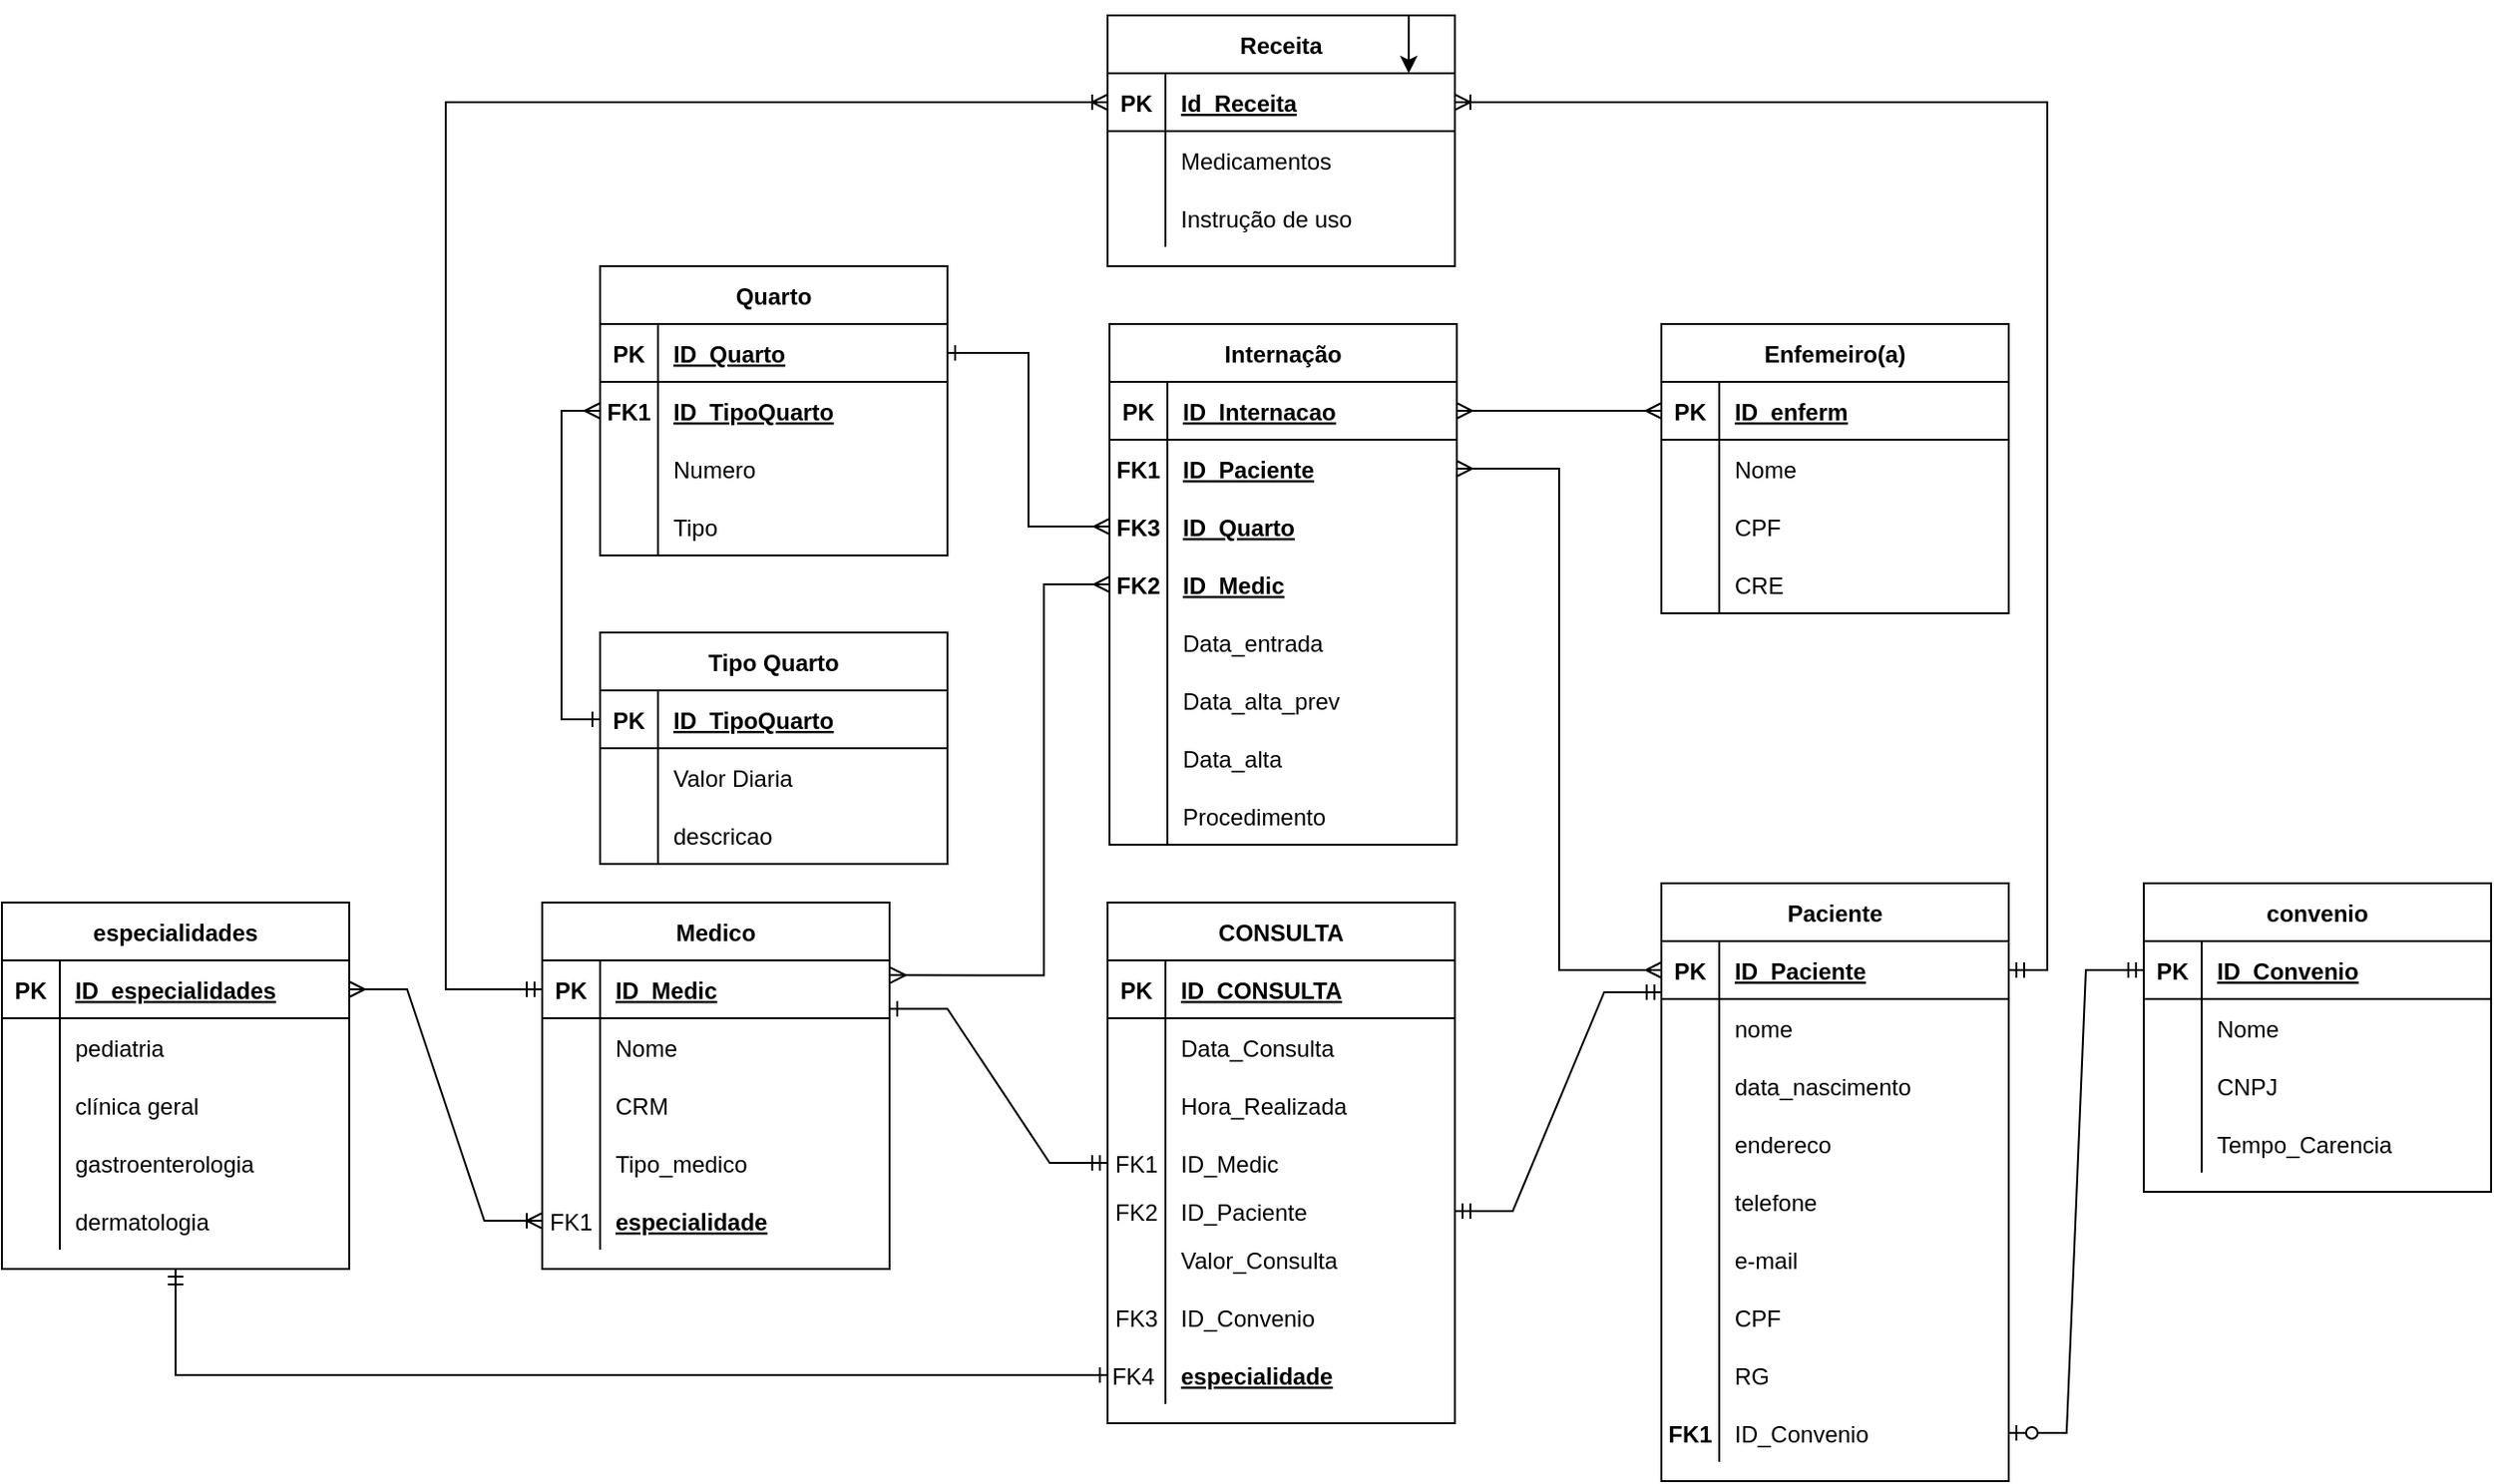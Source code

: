 <mxfile version="20.5.3" type="github">
  <diagram id="mUYQlZZNMvP-NMZtxg8_" name="Página-1">
    <mxGraphModel dx="2756" dy="2151" grid="1" gridSize="10" guides="1" tooltips="1" connect="1" arrows="1" fold="1" page="1" pageScale="1" pageWidth="827" pageHeight="1169" math="0" shadow="0">
      <root>
        <mxCell id="0" />
        <mxCell id="1" parent="0" />
        <mxCell id="eb4jmLnmEzN_KnKhr4RH-14" value="CONSULTA" style="shape=table;startSize=30;container=1;collapsible=1;childLayout=tableLayout;fixedRows=1;rowLines=0;fontStyle=1;align=center;resizeLast=1;fontColor=#000000;" parent="1" vertex="1">
          <mxGeometry x="323" y="-120" width="180" height="270" as="geometry" />
        </mxCell>
        <mxCell id="eb4jmLnmEzN_KnKhr4RH-15" value="" style="shape=tableRow;horizontal=0;startSize=0;swimlaneHead=0;swimlaneBody=0;fillColor=none;collapsible=0;dropTarget=0;points=[[0,0.5],[1,0.5]];portConstraint=eastwest;top=0;left=0;right=0;bottom=1;" parent="eb4jmLnmEzN_KnKhr4RH-14" vertex="1">
          <mxGeometry y="30" width="180" height="30" as="geometry" />
        </mxCell>
        <mxCell id="eb4jmLnmEzN_KnKhr4RH-16" value="PK" style="shape=partialRectangle;connectable=0;fillColor=none;top=0;left=0;bottom=0;right=0;fontStyle=1;overflow=hidden;" parent="eb4jmLnmEzN_KnKhr4RH-15" vertex="1">
          <mxGeometry width="30" height="30" as="geometry">
            <mxRectangle width="30" height="30" as="alternateBounds" />
          </mxGeometry>
        </mxCell>
        <mxCell id="eb4jmLnmEzN_KnKhr4RH-17" value="ID_CONSULTA" style="shape=partialRectangle;connectable=0;fillColor=none;top=0;left=0;bottom=0;right=0;align=left;spacingLeft=6;fontStyle=5;overflow=hidden;" parent="eb4jmLnmEzN_KnKhr4RH-15" vertex="1">
          <mxGeometry x="30" width="150" height="30" as="geometry">
            <mxRectangle width="150" height="30" as="alternateBounds" />
          </mxGeometry>
        </mxCell>
        <mxCell id="eb4jmLnmEzN_KnKhr4RH-18" value="" style="shape=tableRow;horizontal=0;startSize=0;swimlaneHead=0;swimlaneBody=0;fillColor=none;collapsible=0;dropTarget=0;points=[[0,0.5],[1,0.5]];portConstraint=eastwest;top=0;left=0;right=0;bottom=0;" parent="eb4jmLnmEzN_KnKhr4RH-14" vertex="1">
          <mxGeometry y="60" width="180" height="30" as="geometry" />
        </mxCell>
        <mxCell id="eb4jmLnmEzN_KnKhr4RH-19" value="" style="shape=partialRectangle;connectable=0;fillColor=none;top=0;left=0;bottom=0;right=0;editable=1;overflow=hidden;" parent="eb4jmLnmEzN_KnKhr4RH-18" vertex="1">
          <mxGeometry width="30" height="30" as="geometry">
            <mxRectangle width="30" height="30" as="alternateBounds" />
          </mxGeometry>
        </mxCell>
        <mxCell id="eb4jmLnmEzN_KnKhr4RH-20" value="Data_Consulta" style="shape=partialRectangle;connectable=0;fillColor=none;top=0;left=0;bottom=0;right=0;align=left;spacingLeft=6;overflow=hidden;" parent="eb4jmLnmEzN_KnKhr4RH-18" vertex="1">
          <mxGeometry x="30" width="150" height="30" as="geometry">
            <mxRectangle width="150" height="30" as="alternateBounds" />
          </mxGeometry>
        </mxCell>
        <mxCell id="eb4jmLnmEzN_KnKhr4RH-21" value="" style="shape=tableRow;horizontal=0;startSize=0;swimlaneHead=0;swimlaneBody=0;fillColor=none;collapsible=0;dropTarget=0;points=[[0,0.5],[1,0.5]];portConstraint=eastwest;top=0;left=0;right=0;bottom=0;" parent="eb4jmLnmEzN_KnKhr4RH-14" vertex="1">
          <mxGeometry y="90" width="180" height="30" as="geometry" />
        </mxCell>
        <mxCell id="eb4jmLnmEzN_KnKhr4RH-22" value="" style="shape=partialRectangle;connectable=0;fillColor=none;top=0;left=0;bottom=0;right=0;editable=1;overflow=hidden;" parent="eb4jmLnmEzN_KnKhr4RH-21" vertex="1">
          <mxGeometry width="30" height="30" as="geometry">
            <mxRectangle width="30" height="30" as="alternateBounds" />
          </mxGeometry>
        </mxCell>
        <mxCell id="eb4jmLnmEzN_KnKhr4RH-23" value="Hora_Realizada" style="shape=partialRectangle;connectable=0;fillColor=none;top=0;left=0;bottom=0;right=0;align=left;spacingLeft=6;overflow=hidden;" parent="eb4jmLnmEzN_KnKhr4RH-21" vertex="1">
          <mxGeometry x="30" width="150" height="30" as="geometry">
            <mxRectangle width="150" height="30" as="alternateBounds" />
          </mxGeometry>
        </mxCell>
        <mxCell id="eb4jmLnmEzN_KnKhr4RH-24" value="" style="shape=tableRow;horizontal=0;startSize=0;swimlaneHead=0;swimlaneBody=0;fillColor=none;collapsible=0;dropTarget=0;points=[[0,0.5],[1,0.5]];portConstraint=eastwest;top=0;left=0;right=0;bottom=0;" parent="eb4jmLnmEzN_KnKhr4RH-14" vertex="1">
          <mxGeometry y="120" width="180" height="30" as="geometry" />
        </mxCell>
        <mxCell id="eb4jmLnmEzN_KnKhr4RH-25" value="FK1" style="shape=partialRectangle;connectable=0;fillColor=none;top=0;left=0;bottom=0;right=0;editable=1;overflow=hidden;" parent="eb4jmLnmEzN_KnKhr4RH-24" vertex="1">
          <mxGeometry width="30" height="30" as="geometry">
            <mxRectangle width="30" height="30" as="alternateBounds" />
          </mxGeometry>
        </mxCell>
        <mxCell id="eb4jmLnmEzN_KnKhr4RH-26" value="ID_Medic" style="shape=partialRectangle;connectable=0;fillColor=none;top=0;left=0;bottom=0;right=0;align=left;spacingLeft=6;overflow=hidden;" parent="eb4jmLnmEzN_KnKhr4RH-24" vertex="1">
          <mxGeometry x="30" width="150" height="30" as="geometry">
            <mxRectangle width="150" height="30" as="alternateBounds" />
          </mxGeometry>
        </mxCell>
        <mxCell id="eb4jmLnmEzN_KnKhr4RH-28" value="" style="shape=tableRow;horizontal=0;startSize=0;swimlaneHead=0;swimlaneBody=0;fillColor=none;collapsible=0;dropTarget=0;points=[[0,0.5],[1,0.5]];portConstraint=eastwest;top=0;left=0;right=0;bottom=0;fontColor=#000000;" parent="eb4jmLnmEzN_KnKhr4RH-14" vertex="1">
          <mxGeometry y="150" width="180" height="20" as="geometry" />
        </mxCell>
        <mxCell id="eb4jmLnmEzN_KnKhr4RH-29" value="FK2" style="shape=partialRectangle;connectable=0;fillColor=none;top=0;left=0;bottom=0;right=0;editable=1;overflow=hidden;fontColor=#000000;" parent="eb4jmLnmEzN_KnKhr4RH-28" vertex="1">
          <mxGeometry width="30" height="20" as="geometry">
            <mxRectangle width="30" height="20" as="alternateBounds" />
          </mxGeometry>
        </mxCell>
        <mxCell id="eb4jmLnmEzN_KnKhr4RH-30" value="ID_Paciente" style="shape=partialRectangle;connectable=0;fillColor=none;top=0;left=0;bottom=0;right=0;align=left;spacingLeft=6;overflow=hidden;fontColor=#000000;" parent="eb4jmLnmEzN_KnKhr4RH-28" vertex="1">
          <mxGeometry x="30" width="150" height="20" as="geometry">
            <mxRectangle width="150" height="20" as="alternateBounds" />
          </mxGeometry>
        </mxCell>
        <mxCell id="eb4jmLnmEzN_KnKhr4RH-32" value="" style="shape=tableRow;horizontal=0;startSize=0;swimlaneHead=0;swimlaneBody=0;fillColor=none;collapsible=0;dropTarget=0;points=[[0,0.5],[1,0.5]];portConstraint=eastwest;top=0;left=0;right=0;bottom=0;fontColor=#000000;" parent="eb4jmLnmEzN_KnKhr4RH-14" vertex="1">
          <mxGeometry y="170" width="180" height="30" as="geometry" />
        </mxCell>
        <mxCell id="eb4jmLnmEzN_KnKhr4RH-33" value="" style="shape=partialRectangle;connectable=0;fillColor=none;top=0;left=0;bottom=0;right=0;editable=1;overflow=hidden;fontColor=#000000;" parent="eb4jmLnmEzN_KnKhr4RH-32" vertex="1">
          <mxGeometry width="30" height="30" as="geometry">
            <mxRectangle width="30" height="30" as="alternateBounds" />
          </mxGeometry>
        </mxCell>
        <mxCell id="eb4jmLnmEzN_KnKhr4RH-34" value="Valor_Consulta" style="shape=partialRectangle;connectable=0;fillColor=none;top=0;left=0;bottom=0;right=0;align=left;spacingLeft=6;overflow=hidden;fontColor=#000000;" parent="eb4jmLnmEzN_KnKhr4RH-32" vertex="1">
          <mxGeometry x="30" width="150" height="30" as="geometry">
            <mxRectangle width="150" height="30" as="alternateBounds" />
          </mxGeometry>
        </mxCell>
        <mxCell id="eb4jmLnmEzN_KnKhr4RH-36" value="" style="shape=tableRow;horizontal=0;startSize=0;swimlaneHead=0;swimlaneBody=0;fillColor=none;collapsible=0;dropTarget=0;points=[[0,0.5],[1,0.5]];portConstraint=eastwest;top=0;left=0;right=0;bottom=0;fontColor=#000000;" parent="eb4jmLnmEzN_KnKhr4RH-14" vertex="1">
          <mxGeometry y="200" width="180" height="30" as="geometry" />
        </mxCell>
        <mxCell id="eb4jmLnmEzN_KnKhr4RH-37" value="FK3" style="shape=partialRectangle;connectable=0;fillColor=none;top=0;left=0;bottom=0;right=0;editable=1;overflow=hidden;fontColor=#000000;" parent="eb4jmLnmEzN_KnKhr4RH-36" vertex="1">
          <mxGeometry width="30" height="30" as="geometry">
            <mxRectangle width="30" height="30" as="alternateBounds" />
          </mxGeometry>
        </mxCell>
        <mxCell id="eb4jmLnmEzN_KnKhr4RH-38" value="ID_Convenio" style="shape=partialRectangle;connectable=0;fillColor=none;top=0;left=0;bottom=0;right=0;align=left;spacingLeft=6;overflow=hidden;fontColor=#000000;" parent="eb4jmLnmEzN_KnKhr4RH-36" vertex="1">
          <mxGeometry x="30" width="150" height="30" as="geometry">
            <mxRectangle width="150" height="30" as="alternateBounds" />
          </mxGeometry>
        </mxCell>
        <mxCell id="eb4jmLnmEzN_KnKhr4RH-40" value="" style="shape=tableRow;horizontal=0;startSize=0;swimlaneHead=0;swimlaneBody=0;fillColor=none;collapsible=0;dropTarget=0;points=[[0,0.5],[1,0.5]];portConstraint=eastwest;top=0;left=0;right=0;bottom=0;fontColor=#000000;" parent="eb4jmLnmEzN_KnKhr4RH-14" vertex="1">
          <mxGeometry y="230" width="180" height="30" as="geometry" />
        </mxCell>
        <mxCell id="eb4jmLnmEzN_KnKhr4RH-41" value="FK4 " style="shape=partialRectangle;connectable=0;fillColor=none;top=0;left=0;bottom=0;right=0;editable=1;overflow=hidden;fontColor=#000000;" parent="eb4jmLnmEzN_KnKhr4RH-40" vertex="1">
          <mxGeometry width="30" height="30" as="geometry">
            <mxRectangle width="30" height="30" as="alternateBounds" />
          </mxGeometry>
        </mxCell>
        <mxCell id="eb4jmLnmEzN_KnKhr4RH-42" value="especialidade" style="shape=partialRectangle;connectable=0;fillColor=none;top=0;left=0;bottom=0;right=0;align=left;spacingLeft=6;overflow=hidden;fontColor=#000000;fontStyle=5" parent="eb4jmLnmEzN_KnKhr4RH-40" vertex="1">
          <mxGeometry x="30" width="150" height="30" as="geometry">
            <mxRectangle width="150" height="30" as="alternateBounds" />
          </mxGeometry>
        </mxCell>
        <mxCell id="eb4jmLnmEzN_KnKhr4RH-43" value="Paciente" style="shape=table;startSize=30;container=1;collapsible=1;childLayout=tableLayout;fixedRows=1;rowLines=0;fontStyle=1;align=center;resizeLast=1;fontColor=#000000;" parent="1" vertex="1">
          <mxGeometry x="610" y="-130" width="180" height="310" as="geometry" />
        </mxCell>
        <mxCell id="eb4jmLnmEzN_KnKhr4RH-44" value="" style="shape=tableRow;horizontal=0;startSize=0;swimlaneHead=0;swimlaneBody=0;fillColor=none;collapsible=0;dropTarget=0;points=[[0,0.5],[1,0.5]];portConstraint=eastwest;top=0;left=0;right=0;bottom=1;fontColor=#000000;" parent="eb4jmLnmEzN_KnKhr4RH-43" vertex="1">
          <mxGeometry y="30" width="180" height="30" as="geometry" />
        </mxCell>
        <mxCell id="eb4jmLnmEzN_KnKhr4RH-45" value="PK" style="shape=partialRectangle;connectable=0;fillColor=none;top=0;left=0;bottom=0;right=0;fontStyle=1;overflow=hidden;fontColor=#000000;" parent="eb4jmLnmEzN_KnKhr4RH-44" vertex="1">
          <mxGeometry width="30" height="30" as="geometry">
            <mxRectangle width="30" height="30" as="alternateBounds" />
          </mxGeometry>
        </mxCell>
        <mxCell id="eb4jmLnmEzN_KnKhr4RH-46" value="ID_Paciente" style="shape=partialRectangle;connectable=0;fillColor=none;top=0;left=0;bottom=0;right=0;align=left;spacingLeft=6;fontStyle=5;overflow=hidden;fontColor=#000000;" parent="eb4jmLnmEzN_KnKhr4RH-44" vertex="1">
          <mxGeometry x="30" width="150" height="30" as="geometry">
            <mxRectangle width="150" height="30" as="alternateBounds" />
          </mxGeometry>
        </mxCell>
        <mxCell id="eb4jmLnmEzN_KnKhr4RH-47" value="" style="shape=tableRow;horizontal=0;startSize=0;swimlaneHead=0;swimlaneBody=0;fillColor=none;collapsible=0;dropTarget=0;points=[[0,0.5],[1,0.5]];portConstraint=eastwest;top=0;left=0;right=0;bottom=0;fontColor=#000000;" parent="eb4jmLnmEzN_KnKhr4RH-43" vertex="1">
          <mxGeometry y="60" width="180" height="30" as="geometry" />
        </mxCell>
        <mxCell id="eb4jmLnmEzN_KnKhr4RH-48" value="" style="shape=partialRectangle;connectable=0;fillColor=none;top=0;left=0;bottom=0;right=0;editable=1;overflow=hidden;fontColor=#000000;" parent="eb4jmLnmEzN_KnKhr4RH-47" vertex="1">
          <mxGeometry width="30" height="30" as="geometry">
            <mxRectangle width="30" height="30" as="alternateBounds" />
          </mxGeometry>
        </mxCell>
        <mxCell id="eb4jmLnmEzN_KnKhr4RH-49" value="nome" style="shape=partialRectangle;connectable=0;fillColor=none;top=0;left=0;bottom=0;right=0;align=left;spacingLeft=6;overflow=hidden;fontColor=#000000;" parent="eb4jmLnmEzN_KnKhr4RH-47" vertex="1">
          <mxGeometry x="30" width="150" height="30" as="geometry">
            <mxRectangle width="150" height="30" as="alternateBounds" />
          </mxGeometry>
        </mxCell>
        <mxCell id="eb4jmLnmEzN_KnKhr4RH-50" value="" style="shape=tableRow;horizontal=0;startSize=0;swimlaneHead=0;swimlaneBody=0;fillColor=none;collapsible=0;dropTarget=0;points=[[0,0.5],[1,0.5]];portConstraint=eastwest;top=0;left=0;right=0;bottom=0;fontColor=#000000;" parent="eb4jmLnmEzN_KnKhr4RH-43" vertex="1">
          <mxGeometry y="90" width="180" height="30" as="geometry" />
        </mxCell>
        <mxCell id="eb4jmLnmEzN_KnKhr4RH-51" value="" style="shape=partialRectangle;connectable=0;fillColor=none;top=0;left=0;bottom=0;right=0;editable=1;overflow=hidden;fontColor=#000000;" parent="eb4jmLnmEzN_KnKhr4RH-50" vertex="1">
          <mxGeometry width="30" height="30" as="geometry">
            <mxRectangle width="30" height="30" as="alternateBounds" />
          </mxGeometry>
        </mxCell>
        <mxCell id="eb4jmLnmEzN_KnKhr4RH-52" value="data_nascimento" style="shape=partialRectangle;connectable=0;fillColor=none;top=0;left=0;bottom=0;right=0;align=left;spacingLeft=6;overflow=hidden;fontColor=#000000;" parent="eb4jmLnmEzN_KnKhr4RH-50" vertex="1">
          <mxGeometry x="30" width="150" height="30" as="geometry">
            <mxRectangle width="150" height="30" as="alternateBounds" />
          </mxGeometry>
        </mxCell>
        <mxCell id="eb4jmLnmEzN_KnKhr4RH-53" value="" style="shape=tableRow;horizontal=0;startSize=0;swimlaneHead=0;swimlaneBody=0;fillColor=none;collapsible=0;dropTarget=0;points=[[0,0.5],[1,0.5]];portConstraint=eastwest;top=0;left=0;right=0;bottom=0;fontColor=#000000;" parent="eb4jmLnmEzN_KnKhr4RH-43" vertex="1">
          <mxGeometry y="120" width="180" height="30" as="geometry" />
        </mxCell>
        <mxCell id="eb4jmLnmEzN_KnKhr4RH-54" value="" style="shape=partialRectangle;connectable=0;fillColor=none;top=0;left=0;bottom=0;right=0;editable=1;overflow=hidden;fontColor=#000000;" parent="eb4jmLnmEzN_KnKhr4RH-53" vertex="1">
          <mxGeometry width="30" height="30" as="geometry">
            <mxRectangle width="30" height="30" as="alternateBounds" />
          </mxGeometry>
        </mxCell>
        <mxCell id="eb4jmLnmEzN_KnKhr4RH-55" value="endereco" style="shape=partialRectangle;connectable=0;fillColor=none;top=0;left=0;bottom=0;right=0;align=left;spacingLeft=6;overflow=hidden;fontColor=#000000;" parent="eb4jmLnmEzN_KnKhr4RH-53" vertex="1">
          <mxGeometry x="30" width="150" height="30" as="geometry">
            <mxRectangle width="150" height="30" as="alternateBounds" />
          </mxGeometry>
        </mxCell>
        <mxCell id="eb4jmLnmEzN_KnKhr4RH-57" value="" style="shape=tableRow;horizontal=0;startSize=0;swimlaneHead=0;swimlaneBody=0;fillColor=none;collapsible=0;dropTarget=0;points=[[0,0.5],[1,0.5]];portConstraint=eastwest;top=0;left=0;right=0;bottom=0;fontColor=#000000;" parent="eb4jmLnmEzN_KnKhr4RH-43" vertex="1">
          <mxGeometry y="150" width="180" height="30" as="geometry" />
        </mxCell>
        <mxCell id="eb4jmLnmEzN_KnKhr4RH-58" value="" style="shape=partialRectangle;connectable=0;fillColor=none;top=0;left=0;bottom=0;right=0;editable=1;overflow=hidden;fontColor=#000000;" parent="eb4jmLnmEzN_KnKhr4RH-57" vertex="1">
          <mxGeometry width="30" height="30" as="geometry">
            <mxRectangle width="30" height="30" as="alternateBounds" />
          </mxGeometry>
        </mxCell>
        <mxCell id="eb4jmLnmEzN_KnKhr4RH-59" value="telefone" style="shape=partialRectangle;connectable=0;fillColor=none;top=0;left=0;bottom=0;right=0;align=left;spacingLeft=6;overflow=hidden;fontColor=#000000;" parent="eb4jmLnmEzN_KnKhr4RH-57" vertex="1">
          <mxGeometry x="30" width="150" height="30" as="geometry">
            <mxRectangle width="150" height="30" as="alternateBounds" />
          </mxGeometry>
        </mxCell>
        <mxCell id="eb4jmLnmEzN_KnKhr4RH-62" value="" style="shape=tableRow;horizontal=0;startSize=0;swimlaneHead=0;swimlaneBody=0;fillColor=none;collapsible=0;dropTarget=0;points=[[0,0.5],[1,0.5]];portConstraint=eastwest;top=0;left=0;right=0;bottom=0;fontColor=#000000;" parent="eb4jmLnmEzN_KnKhr4RH-43" vertex="1">
          <mxGeometry y="180" width="180" height="30" as="geometry" />
        </mxCell>
        <mxCell id="eb4jmLnmEzN_KnKhr4RH-63" value="" style="shape=partialRectangle;connectable=0;fillColor=none;top=0;left=0;bottom=0;right=0;editable=1;overflow=hidden;fontColor=#000000;" parent="eb4jmLnmEzN_KnKhr4RH-62" vertex="1">
          <mxGeometry width="30" height="30" as="geometry">
            <mxRectangle width="30" height="30" as="alternateBounds" />
          </mxGeometry>
        </mxCell>
        <mxCell id="eb4jmLnmEzN_KnKhr4RH-64" value="e-mail" style="shape=partialRectangle;connectable=0;fillColor=none;top=0;left=0;bottom=0;right=0;align=left;spacingLeft=6;overflow=hidden;fontColor=#000000;" parent="eb4jmLnmEzN_KnKhr4RH-62" vertex="1">
          <mxGeometry x="30" width="150" height="30" as="geometry">
            <mxRectangle width="150" height="30" as="alternateBounds" />
          </mxGeometry>
        </mxCell>
        <mxCell id="eb4jmLnmEzN_KnKhr4RH-66" value="" style="shape=tableRow;horizontal=0;startSize=0;swimlaneHead=0;swimlaneBody=0;fillColor=none;collapsible=0;dropTarget=0;points=[[0,0.5],[1,0.5]];portConstraint=eastwest;top=0;left=0;right=0;bottom=0;fontColor=#000000;" parent="eb4jmLnmEzN_KnKhr4RH-43" vertex="1">
          <mxGeometry y="210" width="180" height="30" as="geometry" />
        </mxCell>
        <mxCell id="eb4jmLnmEzN_KnKhr4RH-67" value="" style="shape=partialRectangle;connectable=0;fillColor=none;top=0;left=0;bottom=0;right=0;editable=1;overflow=hidden;fontColor=#000000;" parent="eb4jmLnmEzN_KnKhr4RH-66" vertex="1">
          <mxGeometry width="30" height="30" as="geometry">
            <mxRectangle width="30" height="30" as="alternateBounds" />
          </mxGeometry>
        </mxCell>
        <mxCell id="eb4jmLnmEzN_KnKhr4RH-68" value="CPF" style="shape=partialRectangle;connectable=0;fillColor=none;top=0;left=0;bottom=0;right=0;align=left;spacingLeft=6;overflow=hidden;fontColor=#000000;" parent="eb4jmLnmEzN_KnKhr4RH-66" vertex="1">
          <mxGeometry x="30" width="150" height="30" as="geometry">
            <mxRectangle width="150" height="30" as="alternateBounds" />
          </mxGeometry>
        </mxCell>
        <mxCell id="eb4jmLnmEzN_KnKhr4RH-70" value="" style="shape=tableRow;horizontal=0;startSize=0;swimlaneHead=0;swimlaneBody=0;fillColor=none;collapsible=0;dropTarget=0;points=[[0,0.5],[1,0.5]];portConstraint=eastwest;top=0;left=0;right=0;bottom=0;fontColor=#000000;" parent="eb4jmLnmEzN_KnKhr4RH-43" vertex="1">
          <mxGeometry y="240" width="180" height="30" as="geometry" />
        </mxCell>
        <mxCell id="eb4jmLnmEzN_KnKhr4RH-71" value="" style="shape=partialRectangle;connectable=0;fillColor=none;top=0;left=0;bottom=0;right=0;editable=1;overflow=hidden;fontColor=#000000;" parent="eb4jmLnmEzN_KnKhr4RH-70" vertex="1">
          <mxGeometry width="30" height="30" as="geometry">
            <mxRectangle width="30" height="30" as="alternateBounds" />
          </mxGeometry>
        </mxCell>
        <mxCell id="eb4jmLnmEzN_KnKhr4RH-72" value="RG" style="shape=partialRectangle;connectable=0;fillColor=none;top=0;left=0;bottom=0;right=0;align=left;spacingLeft=6;overflow=hidden;fontColor=#000000;" parent="eb4jmLnmEzN_KnKhr4RH-70" vertex="1">
          <mxGeometry x="30" width="150" height="30" as="geometry">
            <mxRectangle width="150" height="30" as="alternateBounds" />
          </mxGeometry>
        </mxCell>
        <mxCell id="eb4jmLnmEzN_KnKhr4RH-74" value="" style="shape=tableRow;horizontal=0;startSize=0;swimlaneHead=0;swimlaneBody=0;fillColor=none;collapsible=0;dropTarget=0;points=[[0,0.5],[1,0.5]];portConstraint=eastwest;top=0;left=0;right=0;bottom=0;fontColor=#000000;" parent="eb4jmLnmEzN_KnKhr4RH-43" vertex="1">
          <mxGeometry y="270" width="180" height="30" as="geometry" />
        </mxCell>
        <mxCell id="eb4jmLnmEzN_KnKhr4RH-75" value="FK1" style="shape=partialRectangle;connectable=0;fillColor=none;top=0;left=0;bottom=0;right=0;editable=1;overflow=hidden;fontColor=#000000;fontStyle=1" parent="eb4jmLnmEzN_KnKhr4RH-74" vertex="1">
          <mxGeometry width="30" height="30" as="geometry">
            <mxRectangle width="30" height="30" as="alternateBounds" />
          </mxGeometry>
        </mxCell>
        <mxCell id="eb4jmLnmEzN_KnKhr4RH-76" value="ID_Convenio" style="shape=partialRectangle;connectable=0;fillColor=none;top=0;left=0;bottom=0;right=0;align=left;spacingLeft=6;overflow=hidden;fontColor=#000000;" parent="eb4jmLnmEzN_KnKhr4RH-74" vertex="1">
          <mxGeometry x="30" width="150" height="30" as="geometry">
            <mxRectangle width="150" height="30" as="alternateBounds" />
          </mxGeometry>
        </mxCell>
        <mxCell id="eb4jmLnmEzN_KnKhr4RH-77" value="convenio" style="shape=table;startSize=30;container=1;collapsible=1;childLayout=tableLayout;fixedRows=1;rowLines=0;fontStyle=1;align=center;resizeLast=1;fontColor=#000000;" parent="1" vertex="1">
          <mxGeometry x="860" y="-130" width="180" height="160" as="geometry" />
        </mxCell>
        <mxCell id="eb4jmLnmEzN_KnKhr4RH-78" value="" style="shape=tableRow;horizontal=0;startSize=0;swimlaneHead=0;swimlaneBody=0;fillColor=none;collapsible=0;dropTarget=0;points=[[0,0.5],[1,0.5]];portConstraint=eastwest;top=0;left=0;right=0;bottom=1;fontColor=#000000;" parent="eb4jmLnmEzN_KnKhr4RH-77" vertex="1">
          <mxGeometry y="30" width="180" height="30" as="geometry" />
        </mxCell>
        <mxCell id="eb4jmLnmEzN_KnKhr4RH-79" value="PK" style="shape=partialRectangle;connectable=0;fillColor=none;top=0;left=0;bottom=0;right=0;fontStyle=1;overflow=hidden;fontColor=#000000;" parent="eb4jmLnmEzN_KnKhr4RH-78" vertex="1">
          <mxGeometry width="30" height="30" as="geometry">
            <mxRectangle width="30" height="30" as="alternateBounds" />
          </mxGeometry>
        </mxCell>
        <mxCell id="eb4jmLnmEzN_KnKhr4RH-80" value="ID_Convenio" style="shape=partialRectangle;connectable=0;fillColor=none;top=0;left=0;bottom=0;right=0;align=left;spacingLeft=6;fontStyle=5;overflow=hidden;fontColor=#000000;" parent="eb4jmLnmEzN_KnKhr4RH-78" vertex="1">
          <mxGeometry x="30" width="150" height="30" as="geometry">
            <mxRectangle width="150" height="30" as="alternateBounds" />
          </mxGeometry>
        </mxCell>
        <mxCell id="eb4jmLnmEzN_KnKhr4RH-81" value="" style="shape=tableRow;horizontal=0;startSize=0;swimlaneHead=0;swimlaneBody=0;fillColor=none;collapsible=0;dropTarget=0;points=[[0,0.5],[1,0.5]];portConstraint=eastwest;top=0;left=0;right=0;bottom=0;fontColor=#000000;" parent="eb4jmLnmEzN_KnKhr4RH-77" vertex="1">
          <mxGeometry y="60" width="180" height="30" as="geometry" />
        </mxCell>
        <mxCell id="eb4jmLnmEzN_KnKhr4RH-82" value="" style="shape=partialRectangle;connectable=0;fillColor=none;top=0;left=0;bottom=0;right=0;editable=1;overflow=hidden;fontColor=#000000;" parent="eb4jmLnmEzN_KnKhr4RH-81" vertex="1">
          <mxGeometry width="30" height="30" as="geometry">
            <mxRectangle width="30" height="30" as="alternateBounds" />
          </mxGeometry>
        </mxCell>
        <mxCell id="eb4jmLnmEzN_KnKhr4RH-83" value="Nome" style="shape=partialRectangle;connectable=0;fillColor=none;top=0;left=0;bottom=0;right=0;align=left;spacingLeft=6;overflow=hidden;fontColor=#000000;" parent="eb4jmLnmEzN_KnKhr4RH-81" vertex="1">
          <mxGeometry x="30" width="150" height="30" as="geometry">
            <mxRectangle width="150" height="30" as="alternateBounds" />
          </mxGeometry>
        </mxCell>
        <mxCell id="eb4jmLnmEzN_KnKhr4RH-84" value="" style="shape=tableRow;horizontal=0;startSize=0;swimlaneHead=0;swimlaneBody=0;fillColor=none;collapsible=0;dropTarget=0;points=[[0,0.5],[1,0.5]];portConstraint=eastwest;top=0;left=0;right=0;bottom=0;fontColor=#000000;" parent="eb4jmLnmEzN_KnKhr4RH-77" vertex="1">
          <mxGeometry y="90" width="180" height="30" as="geometry" />
        </mxCell>
        <mxCell id="eb4jmLnmEzN_KnKhr4RH-85" value="" style="shape=partialRectangle;connectable=0;fillColor=none;top=0;left=0;bottom=0;right=0;editable=1;overflow=hidden;fontColor=#000000;" parent="eb4jmLnmEzN_KnKhr4RH-84" vertex="1">
          <mxGeometry width="30" height="30" as="geometry">
            <mxRectangle width="30" height="30" as="alternateBounds" />
          </mxGeometry>
        </mxCell>
        <mxCell id="eb4jmLnmEzN_KnKhr4RH-86" value="CNPJ" style="shape=partialRectangle;connectable=0;fillColor=none;top=0;left=0;bottom=0;right=0;align=left;spacingLeft=6;overflow=hidden;fontColor=#000000;" parent="eb4jmLnmEzN_KnKhr4RH-84" vertex="1">
          <mxGeometry x="30" width="150" height="30" as="geometry">
            <mxRectangle width="150" height="30" as="alternateBounds" />
          </mxGeometry>
        </mxCell>
        <mxCell id="eb4jmLnmEzN_KnKhr4RH-87" value="" style="shape=tableRow;horizontal=0;startSize=0;swimlaneHead=0;swimlaneBody=0;fillColor=none;collapsible=0;dropTarget=0;points=[[0,0.5],[1,0.5]];portConstraint=eastwest;top=0;left=0;right=0;bottom=0;fontColor=#000000;" parent="eb4jmLnmEzN_KnKhr4RH-77" vertex="1">
          <mxGeometry y="120" width="180" height="30" as="geometry" />
        </mxCell>
        <mxCell id="eb4jmLnmEzN_KnKhr4RH-88" value="" style="shape=partialRectangle;connectable=0;fillColor=none;top=0;left=0;bottom=0;right=0;editable=1;overflow=hidden;fontColor=#000000;" parent="eb4jmLnmEzN_KnKhr4RH-87" vertex="1">
          <mxGeometry width="30" height="30" as="geometry">
            <mxRectangle width="30" height="30" as="alternateBounds" />
          </mxGeometry>
        </mxCell>
        <mxCell id="eb4jmLnmEzN_KnKhr4RH-89" value="Tempo_Carencia" style="shape=partialRectangle;connectable=0;fillColor=none;top=0;left=0;bottom=0;right=0;align=left;spacingLeft=6;overflow=hidden;fontColor=#000000;" parent="eb4jmLnmEzN_KnKhr4RH-87" vertex="1">
          <mxGeometry x="30" width="150" height="30" as="geometry">
            <mxRectangle width="150" height="30" as="alternateBounds" />
          </mxGeometry>
        </mxCell>
        <mxCell id="eb4jmLnmEzN_KnKhr4RH-94" value="Medico" style="shape=table;startSize=30;container=1;collapsible=1;childLayout=tableLayout;fixedRows=1;rowLines=0;fontStyle=1;align=center;resizeLast=1;fontColor=#000000;" parent="1" vertex="1">
          <mxGeometry x="30" y="-120" width="180" height="190" as="geometry" />
        </mxCell>
        <mxCell id="eb4jmLnmEzN_KnKhr4RH-95" value="" style="shape=tableRow;horizontal=0;startSize=0;swimlaneHead=0;swimlaneBody=0;fillColor=none;collapsible=0;dropTarget=0;points=[[0,0.5],[1,0.5]];portConstraint=eastwest;top=0;left=0;right=0;bottom=1;fontColor=#000000;" parent="eb4jmLnmEzN_KnKhr4RH-94" vertex="1">
          <mxGeometry y="30" width="180" height="30" as="geometry" />
        </mxCell>
        <mxCell id="eb4jmLnmEzN_KnKhr4RH-96" value="PK" style="shape=partialRectangle;connectable=0;fillColor=none;top=0;left=0;bottom=0;right=0;fontStyle=1;overflow=hidden;fontColor=#000000;" parent="eb4jmLnmEzN_KnKhr4RH-95" vertex="1">
          <mxGeometry width="30" height="30" as="geometry">
            <mxRectangle width="30" height="30" as="alternateBounds" />
          </mxGeometry>
        </mxCell>
        <mxCell id="eb4jmLnmEzN_KnKhr4RH-97" value="ID_Medic" style="shape=partialRectangle;connectable=0;fillColor=none;top=0;left=0;bottom=0;right=0;align=left;spacingLeft=6;fontStyle=5;overflow=hidden;fontColor=#000000;" parent="eb4jmLnmEzN_KnKhr4RH-95" vertex="1">
          <mxGeometry x="30" width="150" height="30" as="geometry">
            <mxRectangle width="150" height="30" as="alternateBounds" />
          </mxGeometry>
        </mxCell>
        <mxCell id="eb4jmLnmEzN_KnKhr4RH-98" value="" style="shape=tableRow;horizontal=0;startSize=0;swimlaneHead=0;swimlaneBody=0;fillColor=none;collapsible=0;dropTarget=0;points=[[0,0.5],[1,0.5]];portConstraint=eastwest;top=0;left=0;right=0;bottom=0;fontColor=#000000;" parent="eb4jmLnmEzN_KnKhr4RH-94" vertex="1">
          <mxGeometry y="60" width="180" height="30" as="geometry" />
        </mxCell>
        <mxCell id="eb4jmLnmEzN_KnKhr4RH-99" value="" style="shape=partialRectangle;connectable=0;fillColor=none;top=0;left=0;bottom=0;right=0;editable=1;overflow=hidden;fontColor=#000000;" parent="eb4jmLnmEzN_KnKhr4RH-98" vertex="1">
          <mxGeometry width="30" height="30" as="geometry">
            <mxRectangle width="30" height="30" as="alternateBounds" />
          </mxGeometry>
        </mxCell>
        <mxCell id="eb4jmLnmEzN_KnKhr4RH-100" value="Nome " style="shape=partialRectangle;connectable=0;fillColor=none;top=0;left=0;bottom=0;right=0;align=left;spacingLeft=6;overflow=hidden;fontColor=#000000;" parent="eb4jmLnmEzN_KnKhr4RH-98" vertex="1">
          <mxGeometry x="30" width="150" height="30" as="geometry">
            <mxRectangle width="150" height="30" as="alternateBounds" />
          </mxGeometry>
        </mxCell>
        <mxCell id="eb4jmLnmEzN_KnKhr4RH-104" value="" style="shape=tableRow;horizontal=0;startSize=0;swimlaneHead=0;swimlaneBody=0;fillColor=none;collapsible=0;dropTarget=0;points=[[0,0.5],[1,0.5]];portConstraint=eastwest;top=0;left=0;right=0;bottom=0;fontColor=#000000;" parent="eb4jmLnmEzN_KnKhr4RH-94" vertex="1">
          <mxGeometry y="90" width="180" height="30" as="geometry" />
        </mxCell>
        <mxCell id="eb4jmLnmEzN_KnKhr4RH-105" value="" style="shape=partialRectangle;connectable=0;fillColor=none;top=0;left=0;bottom=0;right=0;editable=1;overflow=hidden;fontColor=#000000;" parent="eb4jmLnmEzN_KnKhr4RH-104" vertex="1">
          <mxGeometry width="30" height="30" as="geometry">
            <mxRectangle width="30" height="30" as="alternateBounds" />
          </mxGeometry>
        </mxCell>
        <mxCell id="eb4jmLnmEzN_KnKhr4RH-106" value="CRM" style="shape=partialRectangle;connectable=0;fillColor=none;top=0;left=0;bottom=0;right=0;align=left;spacingLeft=6;overflow=hidden;fontColor=#000000;" parent="eb4jmLnmEzN_KnKhr4RH-104" vertex="1">
          <mxGeometry x="30" width="150" height="30" as="geometry">
            <mxRectangle width="150" height="30" as="alternateBounds" />
          </mxGeometry>
        </mxCell>
        <mxCell id="eb4jmLnmEzN_KnKhr4RH-108" value="" style="shape=tableRow;horizontal=0;startSize=0;swimlaneHead=0;swimlaneBody=0;fillColor=none;collapsible=0;dropTarget=0;points=[[0,0.5],[1,0.5]];portConstraint=eastwest;top=0;left=0;right=0;bottom=0;fontColor=#000000;" parent="eb4jmLnmEzN_KnKhr4RH-94" vertex="1">
          <mxGeometry y="120" width="180" height="30" as="geometry" />
        </mxCell>
        <mxCell id="eb4jmLnmEzN_KnKhr4RH-109" value="" style="shape=partialRectangle;connectable=0;fillColor=none;top=0;left=0;bottom=0;right=0;editable=1;overflow=hidden;fontColor=#000000;" parent="eb4jmLnmEzN_KnKhr4RH-108" vertex="1">
          <mxGeometry width="30" height="30" as="geometry">
            <mxRectangle width="30" height="30" as="alternateBounds" />
          </mxGeometry>
        </mxCell>
        <mxCell id="eb4jmLnmEzN_KnKhr4RH-110" value="Tipo_medico" style="shape=partialRectangle;connectable=0;fillColor=none;top=0;left=0;bottom=0;right=0;align=left;spacingLeft=6;overflow=hidden;fontColor=#000000;" parent="eb4jmLnmEzN_KnKhr4RH-108" vertex="1">
          <mxGeometry x="30" width="150" height="30" as="geometry">
            <mxRectangle width="150" height="30" as="alternateBounds" />
          </mxGeometry>
        </mxCell>
        <mxCell id="eb4jmLnmEzN_KnKhr4RH-101" value="" style="shape=tableRow;horizontal=0;startSize=0;swimlaneHead=0;swimlaneBody=0;fillColor=none;collapsible=0;dropTarget=0;points=[[0,0.5],[1,0.5]];portConstraint=eastwest;top=0;left=0;right=0;bottom=0;fontColor=#000000;" parent="eb4jmLnmEzN_KnKhr4RH-94" vertex="1">
          <mxGeometry y="150" width="180" height="30" as="geometry" />
        </mxCell>
        <mxCell id="eb4jmLnmEzN_KnKhr4RH-102" value="FK1" style="shape=partialRectangle;connectable=0;fillColor=none;top=0;left=0;bottom=0;right=0;editable=1;overflow=hidden;fontColor=#000000;" parent="eb4jmLnmEzN_KnKhr4RH-101" vertex="1">
          <mxGeometry width="30" height="30" as="geometry">
            <mxRectangle width="30" height="30" as="alternateBounds" />
          </mxGeometry>
        </mxCell>
        <mxCell id="eb4jmLnmEzN_KnKhr4RH-103" value="especialidade" style="shape=partialRectangle;connectable=0;fillColor=none;top=0;left=0;bottom=0;right=0;align=left;spacingLeft=6;overflow=hidden;fontColor=#000000;fontStyle=5" parent="eb4jmLnmEzN_KnKhr4RH-101" vertex="1">
          <mxGeometry x="30" width="150" height="30" as="geometry">
            <mxRectangle width="150" height="30" as="alternateBounds" />
          </mxGeometry>
        </mxCell>
        <mxCell id="eb4jmLnmEzN_KnKhr4RH-115" value="especialidades" style="shape=table;startSize=30;container=1;collapsible=1;childLayout=tableLayout;fixedRows=1;rowLines=0;fontStyle=1;align=center;resizeLast=1;fontColor=#000000;" parent="1" vertex="1">
          <mxGeometry x="-250" y="-120" width="180" height="190" as="geometry" />
        </mxCell>
        <mxCell id="eb4jmLnmEzN_KnKhr4RH-116" value="" style="shape=tableRow;horizontal=0;startSize=0;swimlaneHead=0;swimlaneBody=0;fillColor=none;collapsible=0;dropTarget=0;points=[[0,0.5],[1,0.5]];portConstraint=eastwest;top=0;left=0;right=0;bottom=1;fontColor=#000000;" parent="eb4jmLnmEzN_KnKhr4RH-115" vertex="1">
          <mxGeometry y="30" width="180" height="30" as="geometry" />
        </mxCell>
        <mxCell id="eb4jmLnmEzN_KnKhr4RH-117" value="PK" style="shape=partialRectangle;connectable=0;fillColor=none;top=0;left=0;bottom=0;right=0;fontStyle=1;overflow=hidden;fontColor=#000000;" parent="eb4jmLnmEzN_KnKhr4RH-116" vertex="1">
          <mxGeometry width="30" height="30" as="geometry">
            <mxRectangle width="30" height="30" as="alternateBounds" />
          </mxGeometry>
        </mxCell>
        <mxCell id="eb4jmLnmEzN_KnKhr4RH-118" value="ID_especialidades" style="shape=partialRectangle;connectable=0;fillColor=none;top=0;left=0;bottom=0;right=0;align=left;spacingLeft=6;fontStyle=5;overflow=hidden;fontColor=#000000;" parent="eb4jmLnmEzN_KnKhr4RH-116" vertex="1">
          <mxGeometry x="30" width="150" height="30" as="geometry">
            <mxRectangle width="150" height="30" as="alternateBounds" />
          </mxGeometry>
        </mxCell>
        <mxCell id="eb4jmLnmEzN_KnKhr4RH-119" value="" style="shape=tableRow;horizontal=0;startSize=0;swimlaneHead=0;swimlaneBody=0;fillColor=none;collapsible=0;dropTarget=0;points=[[0,0.5],[1,0.5]];portConstraint=eastwest;top=0;left=0;right=0;bottom=0;fontColor=#000000;" parent="eb4jmLnmEzN_KnKhr4RH-115" vertex="1">
          <mxGeometry y="60" width="180" height="30" as="geometry" />
        </mxCell>
        <mxCell id="eb4jmLnmEzN_KnKhr4RH-120" value="" style="shape=partialRectangle;connectable=0;fillColor=none;top=0;left=0;bottom=0;right=0;editable=1;overflow=hidden;fontColor=#000000;" parent="eb4jmLnmEzN_KnKhr4RH-119" vertex="1">
          <mxGeometry width="30" height="30" as="geometry">
            <mxRectangle width="30" height="30" as="alternateBounds" />
          </mxGeometry>
        </mxCell>
        <mxCell id="eb4jmLnmEzN_KnKhr4RH-121" value="pediatria" style="shape=partialRectangle;connectable=0;fillColor=none;top=0;left=0;bottom=0;right=0;align=left;spacingLeft=6;overflow=hidden;fontColor=#000000;" parent="eb4jmLnmEzN_KnKhr4RH-119" vertex="1">
          <mxGeometry x="30" width="150" height="30" as="geometry">
            <mxRectangle width="150" height="30" as="alternateBounds" />
          </mxGeometry>
        </mxCell>
        <mxCell id="eb4jmLnmEzN_KnKhr4RH-122" value="" style="shape=tableRow;horizontal=0;startSize=0;swimlaneHead=0;swimlaneBody=0;fillColor=none;collapsible=0;dropTarget=0;points=[[0,0.5],[1,0.5]];portConstraint=eastwest;top=0;left=0;right=0;bottom=0;fontColor=#000000;" parent="eb4jmLnmEzN_KnKhr4RH-115" vertex="1">
          <mxGeometry y="90" width="180" height="30" as="geometry" />
        </mxCell>
        <mxCell id="eb4jmLnmEzN_KnKhr4RH-123" value="" style="shape=partialRectangle;connectable=0;fillColor=none;top=0;left=0;bottom=0;right=0;editable=1;overflow=hidden;fontColor=#000000;" parent="eb4jmLnmEzN_KnKhr4RH-122" vertex="1">
          <mxGeometry width="30" height="30" as="geometry">
            <mxRectangle width="30" height="30" as="alternateBounds" />
          </mxGeometry>
        </mxCell>
        <mxCell id="eb4jmLnmEzN_KnKhr4RH-124" value="clínica geral" style="shape=partialRectangle;connectable=0;fillColor=none;top=0;left=0;bottom=0;right=0;align=left;spacingLeft=6;overflow=hidden;fontColor=#000000;" parent="eb4jmLnmEzN_KnKhr4RH-122" vertex="1">
          <mxGeometry x="30" width="150" height="30" as="geometry">
            <mxRectangle width="150" height="30" as="alternateBounds" />
          </mxGeometry>
        </mxCell>
        <mxCell id="eb4jmLnmEzN_KnKhr4RH-125" value="" style="shape=tableRow;horizontal=0;startSize=0;swimlaneHead=0;swimlaneBody=0;fillColor=none;collapsible=0;dropTarget=0;points=[[0,0.5],[1,0.5]];portConstraint=eastwest;top=0;left=0;right=0;bottom=0;fontColor=#000000;" parent="eb4jmLnmEzN_KnKhr4RH-115" vertex="1">
          <mxGeometry y="120" width="180" height="30" as="geometry" />
        </mxCell>
        <mxCell id="eb4jmLnmEzN_KnKhr4RH-126" value="" style="shape=partialRectangle;connectable=0;fillColor=none;top=0;left=0;bottom=0;right=0;editable=1;overflow=hidden;fontColor=#000000;" parent="eb4jmLnmEzN_KnKhr4RH-125" vertex="1">
          <mxGeometry width="30" height="30" as="geometry">
            <mxRectangle width="30" height="30" as="alternateBounds" />
          </mxGeometry>
        </mxCell>
        <mxCell id="eb4jmLnmEzN_KnKhr4RH-127" value="gastroenterologia " style="shape=partialRectangle;connectable=0;fillColor=none;top=0;left=0;bottom=0;right=0;align=left;spacingLeft=6;overflow=hidden;fontColor=#000000;" parent="eb4jmLnmEzN_KnKhr4RH-125" vertex="1">
          <mxGeometry x="30" width="150" height="30" as="geometry">
            <mxRectangle width="150" height="30" as="alternateBounds" />
          </mxGeometry>
        </mxCell>
        <mxCell id="eb4jmLnmEzN_KnKhr4RH-129" value="" style="shape=tableRow;horizontal=0;startSize=0;swimlaneHead=0;swimlaneBody=0;fillColor=none;collapsible=0;dropTarget=0;points=[[0,0.5],[1,0.5]];portConstraint=eastwest;top=0;left=0;right=0;bottom=0;fontColor=#000000;" parent="eb4jmLnmEzN_KnKhr4RH-115" vertex="1">
          <mxGeometry y="150" width="180" height="30" as="geometry" />
        </mxCell>
        <mxCell id="eb4jmLnmEzN_KnKhr4RH-130" value="" style="shape=partialRectangle;connectable=0;fillColor=none;top=0;left=0;bottom=0;right=0;editable=1;overflow=hidden;fontColor=#000000;" parent="eb4jmLnmEzN_KnKhr4RH-129" vertex="1">
          <mxGeometry width="30" height="30" as="geometry">
            <mxRectangle width="30" height="30" as="alternateBounds" />
          </mxGeometry>
        </mxCell>
        <mxCell id="eb4jmLnmEzN_KnKhr4RH-131" value="dermatologia" style="shape=partialRectangle;connectable=0;fillColor=none;top=0;left=0;bottom=0;right=0;align=left;spacingLeft=6;overflow=hidden;fontColor=#000000;" parent="eb4jmLnmEzN_KnKhr4RH-129" vertex="1">
          <mxGeometry x="30" width="150" height="30" as="geometry">
            <mxRectangle width="150" height="30" as="alternateBounds" />
          </mxGeometry>
        </mxCell>
        <mxCell id="eb4jmLnmEzN_KnKhr4RH-149" value="" style="edgeStyle=entityRelationEdgeStyle;fontSize=12;html=1;endArrow=ERmany;startArrow=ERoneToMany;rounded=0;fontColor=#000000;entryX=1;entryY=0.5;entryDx=0;entryDy=0;startFill=0;endFill=0;" parent="1" source="eb4jmLnmEzN_KnKhr4RH-101" target="eb4jmLnmEzN_KnKhr4RH-116" edge="1">
          <mxGeometry width="100" height="100" relative="1" as="geometry">
            <mxPoint x="40" y="10" as="sourcePoint" />
            <mxPoint x="140" y="-90" as="targetPoint" />
          </mxGeometry>
        </mxCell>
        <mxCell id="eb4jmLnmEzN_KnKhr4RH-151" value="" style="edgeStyle=entityRelationEdgeStyle;fontSize=12;html=1;endArrow=ERmandOne;startArrow=ERone;rounded=0;fontColor=#000000;startFill=0;exitX=1;exitY=0.836;exitDx=0;exitDy=0;exitPerimeter=0;" parent="1" source="eb4jmLnmEzN_KnKhr4RH-95" target="eb4jmLnmEzN_KnKhr4RH-24" edge="1">
          <mxGeometry width="100" height="100" relative="1" as="geometry">
            <mxPoint x="250" y="-40" as="sourcePoint" />
            <mxPoint x="323" y="40" as="targetPoint" />
          </mxGeometry>
        </mxCell>
        <mxCell id="eb4jmLnmEzN_KnKhr4RH-152" value="" style="edgeStyle=entityRelationEdgeStyle;fontSize=12;html=1;endArrow=ERmandOne;startArrow=ERmandOne;rounded=0;fontColor=#000000;startFill=0;entryX=0.002;entryY=0.883;entryDx=0;entryDy=0;entryPerimeter=0;" parent="1" source="eb4jmLnmEzN_KnKhr4RH-28" target="eb4jmLnmEzN_KnKhr4RH-44" edge="1">
          <mxGeometry width="100" height="100" relative="1" as="geometry">
            <mxPoint x="497" y="40" as="sourcePoint" />
            <mxPoint x="570" y="130" as="targetPoint" />
          </mxGeometry>
        </mxCell>
        <mxCell id="eb4jmLnmEzN_KnKhr4RH-158" value="" style="edgeStyle=entityRelationEdgeStyle;fontSize=12;html=1;endArrow=ERzeroToOne;endFill=1;rounded=0;fontColor=#000000;startArrow=ERmandOne;startFill=0;" parent="1" source="eb4jmLnmEzN_KnKhr4RH-78" target="eb4jmLnmEzN_KnKhr4RH-74" edge="1">
          <mxGeometry width="100" height="100" relative="1" as="geometry">
            <mxPoint x="640" y="250" as="sourcePoint" />
            <mxPoint x="550" y="100" as="targetPoint" />
          </mxGeometry>
        </mxCell>
        <mxCell id="eb4jmLnmEzN_KnKhr4RH-204" value="Receita" style="shape=table;startSize=30;container=1;collapsible=1;childLayout=tableLayout;fixedRows=1;rowLines=0;fontStyle=1;align=center;resizeLast=1;fontColor=#000000;" parent="1" vertex="1">
          <mxGeometry x="323" y="-580" width="180" height="130" as="geometry" />
        </mxCell>
        <mxCell id="eb4jmLnmEzN_KnKhr4RH-205" value="" style="shape=tableRow;horizontal=0;startSize=0;swimlaneHead=0;swimlaneBody=0;fillColor=none;collapsible=0;dropTarget=0;points=[[0,0.5],[1,0.5]];portConstraint=eastwest;top=0;left=0;right=0;bottom=1;fontColor=#000000;" parent="eb4jmLnmEzN_KnKhr4RH-204" vertex="1">
          <mxGeometry y="30" width="180" height="30" as="geometry" />
        </mxCell>
        <mxCell id="eb4jmLnmEzN_KnKhr4RH-206" value="PK" style="shape=partialRectangle;connectable=0;fillColor=none;top=0;left=0;bottom=0;right=0;fontStyle=1;overflow=hidden;fontColor=#000000;" parent="eb4jmLnmEzN_KnKhr4RH-205" vertex="1">
          <mxGeometry width="30" height="30" as="geometry">
            <mxRectangle width="30" height="30" as="alternateBounds" />
          </mxGeometry>
        </mxCell>
        <mxCell id="eb4jmLnmEzN_KnKhr4RH-207" value="Id_Receita" style="shape=partialRectangle;connectable=0;fillColor=none;top=0;left=0;bottom=0;right=0;align=left;spacingLeft=6;fontStyle=5;overflow=hidden;fontColor=#000000;" parent="eb4jmLnmEzN_KnKhr4RH-205" vertex="1">
          <mxGeometry x="30" width="150" height="30" as="geometry">
            <mxRectangle width="150" height="30" as="alternateBounds" />
          </mxGeometry>
        </mxCell>
        <mxCell id="eb4jmLnmEzN_KnKhr4RH-208" value="" style="shape=tableRow;horizontal=0;startSize=0;swimlaneHead=0;swimlaneBody=0;fillColor=none;collapsible=0;dropTarget=0;points=[[0,0.5],[1,0.5]];portConstraint=eastwest;top=0;left=0;right=0;bottom=0;fontColor=#000000;" parent="eb4jmLnmEzN_KnKhr4RH-204" vertex="1">
          <mxGeometry y="60" width="180" height="30" as="geometry" />
        </mxCell>
        <mxCell id="eb4jmLnmEzN_KnKhr4RH-209" value="" style="shape=partialRectangle;connectable=0;fillColor=none;top=0;left=0;bottom=0;right=0;editable=1;overflow=hidden;fontColor=#000000;" parent="eb4jmLnmEzN_KnKhr4RH-208" vertex="1">
          <mxGeometry width="30" height="30" as="geometry">
            <mxRectangle width="30" height="30" as="alternateBounds" />
          </mxGeometry>
        </mxCell>
        <mxCell id="eb4jmLnmEzN_KnKhr4RH-210" value="Medicamentos" style="shape=partialRectangle;connectable=0;fillColor=none;top=0;left=0;bottom=0;right=0;align=left;spacingLeft=6;overflow=hidden;fontColor=#000000;" parent="eb4jmLnmEzN_KnKhr4RH-208" vertex="1">
          <mxGeometry x="30" width="150" height="30" as="geometry">
            <mxRectangle width="150" height="30" as="alternateBounds" />
          </mxGeometry>
        </mxCell>
        <mxCell id="eb4jmLnmEzN_KnKhr4RH-211" value="" style="shape=tableRow;horizontal=0;startSize=0;swimlaneHead=0;swimlaneBody=0;fillColor=none;collapsible=0;dropTarget=0;points=[[0,0.5],[1,0.5]];portConstraint=eastwest;top=0;left=0;right=0;bottom=0;fontColor=#000000;" parent="eb4jmLnmEzN_KnKhr4RH-204" vertex="1">
          <mxGeometry y="90" width="180" height="30" as="geometry" />
        </mxCell>
        <mxCell id="eb4jmLnmEzN_KnKhr4RH-212" value="" style="shape=partialRectangle;connectable=0;fillColor=none;top=0;left=0;bottom=0;right=0;editable=1;overflow=hidden;fontColor=#000000;" parent="eb4jmLnmEzN_KnKhr4RH-211" vertex="1">
          <mxGeometry width="30" height="30" as="geometry">
            <mxRectangle width="30" height="30" as="alternateBounds" />
          </mxGeometry>
        </mxCell>
        <mxCell id="eb4jmLnmEzN_KnKhr4RH-213" value="Instrução de uso" style="shape=partialRectangle;connectable=0;fillColor=none;top=0;left=0;bottom=0;right=0;align=left;spacingLeft=6;overflow=hidden;fontColor=#000000;" parent="eb4jmLnmEzN_KnKhr4RH-211" vertex="1">
          <mxGeometry x="30" width="150" height="30" as="geometry">
            <mxRectangle width="150" height="30" as="alternateBounds" />
          </mxGeometry>
        </mxCell>
        <mxCell id="Pka1sOzugpNdyo1OMbJf-1" style="edgeStyle=orthogonalEdgeStyle;rounded=0;orthogonalLoop=1;jettySize=auto;html=1;exitX=0.75;exitY=0;exitDx=0;exitDy=0;entryX=0.867;entryY=0;entryDx=0;entryDy=0;entryPerimeter=0;" edge="1" parent="eb4jmLnmEzN_KnKhr4RH-204" source="eb4jmLnmEzN_KnKhr4RH-204" target="eb4jmLnmEzN_KnKhr4RH-205">
          <mxGeometry relative="1" as="geometry" />
        </mxCell>
        <mxCell id="eb4jmLnmEzN_KnKhr4RH-217" style="edgeStyle=orthogonalEdgeStyle;rounded=0;orthogonalLoop=1;jettySize=auto;html=1;exitX=0;exitY=0.5;exitDx=0;exitDy=0;entryX=0;entryY=0.5;entryDx=0;entryDy=0;fontColor=#000000;startArrow=ERmandOne;startFill=0;endArrow=ERoneToMany;endFill=0;" parent="1" source="eb4jmLnmEzN_KnKhr4RH-95" target="eb4jmLnmEzN_KnKhr4RH-205" edge="1">
          <mxGeometry relative="1" as="geometry">
            <Array as="points">
              <mxPoint x="-20" y="-75" />
              <mxPoint x="-20" y="-535" />
            </Array>
          </mxGeometry>
        </mxCell>
        <mxCell id="eb4jmLnmEzN_KnKhr4RH-218" style="edgeStyle=orthogonalEdgeStyle;rounded=0;orthogonalLoop=1;jettySize=auto;html=1;exitX=1;exitY=0.5;exitDx=0;exitDy=0;entryX=1;entryY=0.5;entryDx=0;entryDy=0;fontColor=#000000;startArrow=ERmandOne;startFill=0;endArrow=ERoneToMany;endFill=0;" parent="1" source="eb4jmLnmEzN_KnKhr4RH-44" target="eb4jmLnmEzN_KnKhr4RH-205" edge="1">
          <mxGeometry relative="1" as="geometry" />
        </mxCell>
        <mxCell id="OUYHH1wMBwxBI4MsZHv8-1" style="edgeStyle=orthogonalEdgeStyle;rounded=0;orthogonalLoop=1;jettySize=auto;html=1;exitX=0;exitY=0.5;exitDx=0;exitDy=0;entryX=0.5;entryY=1;entryDx=0;entryDy=0;startArrow=ERone;startFill=0;endArrow=ERmandOne;endFill=0;" parent="1" source="eb4jmLnmEzN_KnKhr4RH-40" target="eb4jmLnmEzN_KnKhr4RH-115" edge="1">
          <mxGeometry relative="1" as="geometry" />
        </mxCell>
        <mxCell id="Pka1sOzugpNdyo1OMbJf-2" value="Internação" style="shape=table;startSize=30;container=1;collapsible=1;childLayout=tableLayout;fixedRows=1;rowLines=0;fontStyle=1;align=center;resizeLast=1;" vertex="1" parent="1">
          <mxGeometry x="324" y="-420" width="180" height="270" as="geometry" />
        </mxCell>
        <mxCell id="Pka1sOzugpNdyo1OMbJf-3" value="" style="shape=tableRow;horizontal=0;startSize=0;swimlaneHead=0;swimlaneBody=0;fillColor=none;collapsible=0;dropTarget=0;points=[[0,0.5],[1,0.5]];portConstraint=eastwest;top=0;left=0;right=0;bottom=1;" vertex="1" parent="Pka1sOzugpNdyo1OMbJf-2">
          <mxGeometry y="30" width="180" height="30" as="geometry" />
        </mxCell>
        <mxCell id="Pka1sOzugpNdyo1OMbJf-4" value="PK" style="shape=partialRectangle;connectable=0;fillColor=none;top=0;left=0;bottom=0;right=0;fontStyle=1;overflow=hidden;" vertex="1" parent="Pka1sOzugpNdyo1OMbJf-3">
          <mxGeometry width="30" height="30" as="geometry">
            <mxRectangle width="30" height="30" as="alternateBounds" />
          </mxGeometry>
        </mxCell>
        <mxCell id="Pka1sOzugpNdyo1OMbJf-5" value="ID_Internacao" style="shape=partialRectangle;connectable=0;fillColor=none;top=0;left=0;bottom=0;right=0;align=left;spacingLeft=6;fontStyle=5;overflow=hidden;" vertex="1" parent="Pka1sOzugpNdyo1OMbJf-3">
          <mxGeometry x="30" width="150" height="30" as="geometry">
            <mxRectangle width="150" height="30" as="alternateBounds" />
          </mxGeometry>
        </mxCell>
        <mxCell id="Pka1sOzugpNdyo1OMbJf-46" value="" style="shape=tableRow;horizontal=0;startSize=0;swimlaneHead=0;swimlaneBody=0;fillColor=none;collapsible=0;dropTarget=0;points=[[0,0.5],[1,0.5]];portConstraint=eastwest;top=0;left=0;right=0;bottom=0;" vertex="1" parent="Pka1sOzugpNdyo1OMbJf-2">
          <mxGeometry y="60" width="180" height="30" as="geometry" />
        </mxCell>
        <mxCell id="Pka1sOzugpNdyo1OMbJf-47" value="FK1" style="shape=partialRectangle;connectable=0;fillColor=none;top=0;left=0;bottom=0;right=0;editable=1;overflow=hidden;fontStyle=1" vertex="1" parent="Pka1sOzugpNdyo1OMbJf-46">
          <mxGeometry width="30" height="30" as="geometry">
            <mxRectangle width="30" height="30" as="alternateBounds" />
          </mxGeometry>
        </mxCell>
        <mxCell id="Pka1sOzugpNdyo1OMbJf-48" value="ID_Paciente" style="shape=partialRectangle;connectable=0;fillColor=none;top=0;left=0;bottom=0;right=0;align=left;spacingLeft=6;overflow=hidden;fontStyle=5" vertex="1" parent="Pka1sOzugpNdyo1OMbJf-46">
          <mxGeometry x="30" width="150" height="30" as="geometry">
            <mxRectangle width="150" height="30" as="alternateBounds" />
          </mxGeometry>
        </mxCell>
        <mxCell id="Pka1sOzugpNdyo1OMbJf-88" value="" style="shape=tableRow;horizontal=0;startSize=0;swimlaneHead=0;swimlaneBody=0;fillColor=none;collapsible=0;dropTarget=0;points=[[0,0.5],[1,0.5]];portConstraint=eastwest;top=0;left=0;right=0;bottom=0;" vertex="1" parent="Pka1sOzugpNdyo1OMbJf-2">
          <mxGeometry y="90" width="180" height="30" as="geometry" />
        </mxCell>
        <mxCell id="Pka1sOzugpNdyo1OMbJf-89" value="FK3" style="shape=partialRectangle;connectable=0;fillColor=none;top=0;left=0;bottom=0;right=0;editable=1;overflow=hidden;fontStyle=1" vertex="1" parent="Pka1sOzugpNdyo1OMbJf-88">
          <mxGeometry width="30" height="30" as="geometry">
            <mxRectangle width="30" height="30" as="alternateBounds" />
          </mxGeometry>
        </mxCell>
        <mxCell id="Pka1sOzugpNdyo1OMbJf-90" value="ID_Quarto" style="shape=partialRectangle;connectable=0;fillColor=none;top=0;left=0;bottom=0;right=0;align=left;spacingLeft=6;overflow=hidden;fontStyle=5" vertex="1" parent="Pka1sOzugpNdyo1OMbJf-88">
          <mxGeometry x="30" width="150" height="30" as="geometry">
            <mxRectangle width="150" height="30" as="alternateBounds" />
          </mxGeometry>
        </mxCell>
        <mxCell id="Pka1sOzugpNdyo1OMbJf-50" value="" style="shape=tableRow;horizontal=0;startSize=0;swimlaneHead=0;swimlaneBody=0;fillColor=none;collapsible=0;dropTarget=0;points=[[0,0.5],[1,0.5]];portConstraint=eastwest;top=0;left=0;right=0;bottom=0;" vertex="1" parent="Pka1sOzugpNdyo1OMbJf-2">
          <mxGeometry y="120" width="180" height="30" as="geometry" />
        </mxCell>
        <mxCell id="Pka1sOzugpNdyo1OMbJf-51" value="FK2" style="shape=partialRectangle;connectable=0;fillColor=none;top=0;left=0;bottom=0;right=0;editable=1;overflow=hidden;fontStyle=1" vertex="1" parent="Pka1sOzugpNdyo1OMbJf-50">
          <mxGeometry width="30" height="30" as="geometry">
            <mxRectangle width="30" height="30" as="alternateBounds" />
          </mxGeometry>
        </mxCell>
        <mxCell id="Pka1sOzugpNdyo1OMbJf-52" value="ID_Medic" style="shape=partialRectangle;connectable=0;fillColor=none;top=0;left=0;bottom=0;right=0;align=left;spacingLeft=6;overflow=hidden;fontStyle=5" vertex="1" parent="Pka1sOzugpNdyo1OMbJf-50">
          <mxGeometry x="30" width="150" height="30" as="geometry">
            <mxRectangle width="150" height="30" as="alternateBounds" />
          </mxGeometry>
        </mxCell>
        <mxCell id="Pka1sOzugpNdyo1OMbJf-6" value="" style="shape=tableRow;horizontal=0;startSize=0;swimlaneHead=0;swimlaneBody=0;fillColor=none;collapsible=0;dropTarget=0;points=[[0,0.5],[1,0.5]];portConstraint=eastwest;top=0;left=0;right=0;bottom=0;" vertex="1" parent="Pka1sOzugpNdyo1OMbJf-2">
          <mxGeometry y="150" width="180" height="30" as="geometry" />
        </mxCell>
        <mxCell id="Pka1sOzugpNdyo1OMbJf-7" value="" style="shape=partialRectangle;connectable=0;fillColor=none;top=0;left=0;bottom=0;right=0;editable=1;overflow=hidden;" vertex="1" parent="Pka1sOzugpNdyo1OMbJf-6">
          <mxGeometry width="30" height="30" as="geometry">
            <mxRectangle width="30" height="30" as="alternateBounds" />
          </mxGeometry>
        </mxCell>
        <mxCell id="Pka1sOzugpNdyo1OMbJf-8" value="Data_entrada" style="shape=partialRectangle;connectable=0;fillColor=none;top=0;left=0;bottom=0;right=0;align=left;spacingLeft=6;overflow=hidden;" vertex="1" parent="Pka1sOzugpNdyo1OMbJf-6">
          <mxGeometry x="30" width="150" height="30" as="geometry">
            <mxRectangle width="150" height="30" as="alternateBounds" />
          </mxGeometry>
        </mxCell>
        <mxCell id="Pka1sOzugpNdyo1OMbJf-9" value="" style="shape=tableRow;horizontal=0;startSize=0;swimlaneHead=0;swimlaneBody=0;fillColor=none;collapsible=0;dropTarget=0;points=[[0,0.5],[1,0.5]];portConstraint=eastwest;top=0;left=0;right=0;bottom=0;" vertex="1" parent="Pka1sOzugpNdyo1OMbJf-2">
          <mxGeometry y="180" width="180" height="30" as="geometry" />
        </mxCell>
        <mxCell id="Pka1sOzugpNdyo1OMbJf-10" value="" style="shape=partialRectangle;connectable=0;fillColor=none;top=0;left=0;bottom=0;right=0;editable=1;overflow=hidden;" vertex="1" parent="Pka1sOzugpNdyo1OMbJf-9">
          <mxGeometry width="30" height="30" as="geometry">
            <mxRectangle width="30" height="30" as="alternateBounds" />
          </mxGeometry>
        </mxCell>
        <mxCell id="Pka1sOzugpNdyo1OMbJf-11" value="Data_alta_prev" style="shape=partialRectangle;connectable=0;fillColor=none;top=0;left=0;bottom=0;right=0;align=left;spacingLeft=6;overflow=hidden;" vertex="1" parent="Pka1sOzugpNdyo1OMbJf-9">
          <mxGeometry x="30" width="150" height="30" as="geometry">
            <mxRectangle width="150" height="30" as="alternateBounds" />
          </mxGeometry>
        </mxCell>
        <mxCell id="Pka1sOzugpNdyo1OMbJf-12" value="" style="shape=tableRow;horizontal=0;startSize=0;swimlaneHead=0;swimlaneBody=0;fillColor=none;collapsible=0;dropTarget=0;points=[[0,0.5],[1,0.5]];portConstraint=eastwest;top=0;left=0;right=0;bottom=0;" vertex="1" parent="Pka1sOzugpNdyo1OMbJf-2">
          <mxGeometry y="210" width="180" height="30" as="geometry" />
        </mxCell>
        <mxCell id="Pka1sOzugpNdyo1OMbJf-13" value="" style="shape=partialRectangle;connectable=0;fillColor=none;top=0;left=0;bottom=0;right=0;editable=1;overflow=hidden;" vertex="1" parent="Pka1sOzugpNdyo1OMbJf-12">
          <mxGeometry width="30" height="30" as="geometry">
            <mxRectangle width="30" height="30" as="alternateBounds" />
          </mxGeometry>
        </mxCell>
        <mxCell id="Pka1sOzugpNdyo1OMbJf-14" value="Data_alta" style="shape=partialRectangle;connectable=0;fillColor=none;top=0;left=0;bottom=0;right=0;align=left;spacingLeft=6;overflow=hidden;" vertex="1" parent="Pka1sOzugpNdyo1OMbJf-12">
          <mxGeometry x="30" width="150" height="30" as="geometry">
            <mxRectangle width="150" height="30" as="alternateBounds" />
          </mxGeometry>
        </mxCell>
        <mxCell id="Pka1sOzugpNdyo1OMbJf-42" value="" style="shape=tableRow;horizontal=0;startSize=0;swimlaneHead=0;swimlaneBody=0;fillColor=none;collapsible=0;dropTarget=0;points=[[0,0.5],[1,0.5]];portConstraint=eastwest;top=0;left=0;right=0;bottom=0;" vertex="1" parent="Pka1sOzugpNdyo1OMbJf-2">
          <mxGeometry y="240" width="180" height="30" as="geometry" />
        </mxCell>
        <mxCell id="Pka1sOzugpNdyo1OMbJf-43" value="" style="shape=partialRectangle;connectable=0;fillColor=none;top=0;left=0;bottom=0;right=0;editable=1;overflow=hidden;" vertex="1" parent="Pka1sOzugpNdyo1OMbJf-42">
          <mxGeometry width="30" height="30" as="geometry">
            <mxRectangle width="30" height="30" as="alternateBounds" />
          </mxGeometry>
        </mxCell>
        <mxCell id="Pka1sOzugpNdyo1OMbJf-44" value="Procedimento" style="shape=partialRectangle;connectable=0;fillColor=none;top=0;left=0;bottom=0;right=0;align=left;spacingLeft=6;overflow=hidden;" vertex="1" parent="Pka1sOzugpNdyo1OMbJf-42">
          <mxGeometry x="30" width="150" height="30" as="geometry">
            <mxRectangle width="150" height="30" as="alternateBounds" />
          </mxGeometry>
        </mxCell>
        <mxCell id="Pka1sOzugpNdyo1OMbJf-15" value="Enfemeiro(a)" style="shape=table;startSize=30;container=1;collapsible=1;childLayout=tableLayout;fixedRows=1;rowLines=0;fontStyle=1;align=center;resizeLast=1;" vertex="1" parent="1">
          <mxGeometry x="610" y="-420" width="180" height="150" as="geometry" />
        </mxCell>
        <mxCell id="Pka1sOzugpNdyo1OMbJf-16" value="" style="shape=tableRow;horizontal=0;startSize=0;swimlaneHead=0;swimlaneBody=0;fillColor=none;collapsible=0;dropTarget=0;points=[[0,0.5],[1,0.5]];portConstraint=eastwest;top=0;left=0;right=0;bottom=1;" vertex="1" parent="Pka1sOzugpNdyo1OMbJf-15">
          <mxGeometry y="30" width="180" height="30" as="geometry" />
        </mxCell>
        <mxCell id="Pka1sOzugpNdyo1OMbJf-17" value="PK" style="shape=partialRectangle;connectable=0;fillColor=none;top=0;left=0;bottom=0;right=0;fontStyle=1;overflow=hidden;" vertex="1" parent="Pka1sOzugpNdyo1OMbJf-16">
          <mxGeometry width="30" height="30" as="geometry">
            <mxRectangle width="30" height="30" as="alternateBounds" />
          </mxGeometry>
        </mxCell>
        <mxCell id="Pka1sOzugpNdyo1OMbJf-18" value="ID_enferm" style="shape=partialRectangle;connectable=0;fillColor=none;top=0;left=0;bottom=0;right=0;align=left;spacingLeft=6;fontStyle=5;overflow=hidden;" vertex="1" parent="Pka1sOzugpNdyo1OMbJf-16">
          <mxGeometry x="30" width="150" height="30" as="geometry">
            <mxRectangle width="150" height="30" as="alternateBounds" />
          </mxGeometry>
        </mxCell>
        <mxCell id="Pka1sOzugpNdyo1OMbJf-19" value="" style="shape=tableRow;horizontal=0;startSize=0;swimlaneHead=0;swimlaneBody=0;fillColor=none;collapsible=0;dropTarget=0;points=[[0,0.5],[1,0.5]];portConstraint=eastwest;top=0;left=0;right=0;bottom=0;" vertex="1" parent="Pka1sOzugpNdyo1OMbJf-15">
          <mxGeometry y="60" width="180" height="30" as="geometry" />
        </mxCell>
        <mxCell id="Pka1sOzugpNdyo1OMbJf-20" value="" style="shape=partialRectangle;connectable=0;fillColor=none;top=0;left=0;bottom=0;right=0;editable=1;overflow=hidden;" vertex="1" parent="Pka1sOzugpNdyo1OMbJf-19">
          <mxGeometry width="30" height="30" as="geometry">
            <mxRectangle width="30" height="30" as="alternateBounds" />
          </mxGeometry>
        </mxCell>
        <mxCell id="Pka1sOzugpNdyo1OMbJf-21" value="Nome" style="shape=partialRectangle;connectable=0;fillColor=none;top=0;left=0;bottom=0;right=0;align=left;spacingLeft=6;overflow=hidden;" vertex="1" parent="Pka1sOzugpNdyo1OMbJf-19">
          <mxGeometry x="30" width="150" height="30" as="geometry">
            <mxRectangle width="150" height="30" as="alternateBounds" />
          </mxGeometry>
        </mxCell>
        <mxCell id="Pka1sOzugpNdyo1OMbJf-22" value="" style="shape=tableRow;horizontal=0;startSize=0;swimlaneHead=0;swimlaneBody=0;fillColor=none;collapsible=0;dropTarget=0;points=[[0,0.5],[1,0.5]];portConstraint=eastwest;top=0;left=0;right=0;bottom=0;" vertex="1" parent="Pka1sOzugpNdyo1OMbJf-15">
          <mxGeometry y="90" width="180" height="30" as="geometry" />
        </mxCell>
        <mxCell id="Pka1sOzugpNdyo1OMbJf-23" value="" style="shape=partialRectangle;connectable=0;fillColor=none;top=0;left=0;bottom=0;right=0;editable=1;overflow=hidden;" vertex="1" parent="Pka1sOzugpNdyo1OMbJf-22">
          <mxGeometry width="30" height="30" as="geometry">
            <mxRectangle width="30" height="30" as="alternateBounds" />
          </mxGeometry>
        </mxCell>
        <mxCell id="Pka1sOzugpNdyo1OMbJf-24" value="CPF" style="shape=partialRectangle;connectable=0;fillColor=none;top=0;left=0;bottom=0;right=0;align=left;spacingLeft=6;overflow=hidden;" vertex="1" parent="Pka1sOzugpNdyo1OMbJf-22">
          <mxGeometry x="30" width="150" height="30" as="geometry">
            <mxRectangle width="150" height="30" as="alternateBounds" />
          </mxGeometry>
        </mxCell>
        <mxCell id="Pka1sOzugpNdyo1OMbJf-25" value="" style="shape=tableRow;horizontal=0;startSize=0;swimlaneHead=0;swimlaneBody=0;fillColor=none;collapsible=0;dropTarget=0;points=[[0,0.5],[1,0.5]];portConstraint=eastwest;top=0;left=0;right=0;bottom=0;" vertex="1" parent="Pka1sOzugpNdyo1OMbJf-15">
          <mxGeometry y="120" width="180" height="30" as="geometry" />
        </mxCell>
        <mxCell id="Pka1sOzugpNdyo1OMbJf-26" value="" style="shape=partialRectangle;connectable=0;fillColor=none;top=0;left=0;bottom=0;right=0;editable=1;overflow=hidden;" vertex="1" parent="Pka1sOzugpNdyo1OMbJf-25">
          <mxGeometry width="30" height="30" as="geometry">
            <mxRectangle width="30" height="30" as="alternateBounds" />
          </mxGeometry>
        </mxCell>
        <mxCell id="Pka1sOzugpNdyo1OMbJf-27" value="CRE" style="shape=partialRectangle;connectable=0;fillColor=none;top=0;left=0;bottom=0;right=0;align=left;spacingLeft=6;overflow=hidden;" vertex="1" parent="Pka1sOzugpNdyo1OMbJf-25">
          <mxGeometry x="30" width="150" height="30" as="geometry">
            <mxRectangle width="150" height="30" as="alternateBounds" />
          </mxGeometry>
        </mxCell>
        <mxCell id="Pka1sOzugpNdyo1OMbJf-28" value="Quarto" style="shape=table;startSize=30;container=1;collapsible=1;childLayout=tableLayout;fixedRows=1;rowLines=0;fontStyle=1;align=center;resizeLast=1;" vertex="1" parent="1">
          <mxGeometry x="60" y="-450" width="180" height="150" as="geometry" />
        </mxCell>
        <mxCell id="Pka1sOzugpNdyo1OMbJf-29" value="" style="shape=tableRow;horizontal=0;startSize=0;swimlaneHead=0;swimlaneBody=0;fillColor=none;collapsible=0;dropTarget=0;points=[[0,0.5],[1,0.5]];portConstraint=eastwest;top=0;left=0;right=0;bottom=1;" vertex="1" parent="Pka1sOzugpNdyo1OMbJf-28">
          <mxGeometry y="30" width="180" height="30" as="geometry" />
        </mxCell>
        <mxCell id="Pka1sOzugpNdyo1OMbJf-30" value="PK" style="shape=partialRectangle;connectable=0;fillColor=none;top=0;left=0;bottom=0;right=0;fontStyle=1;overflow=hidden;" vertex="1" parent="Pka1sOzugpNdyo1OMbJf-29">
          <mxGeometry width="30" height="30" as="geometry">
            <mxRectangle width="30" height="30" as="alternateBounds" />
          </mxGeometry>
        </mxCell>
        <mxCell id="Pka1sOzugpNdyo1OMbJf-31" value="ID_Quarto" style="shape=partialRectangle;connectable=0;fillColor=none;top=0;left=0;bottom=0;right=0;align=left;spacingLeft=6;fontStyle=5;overflow=hidden;" vertex="1" parent="Pka1sOzugpNdyo1OMbJf-29">
          <mxGeometry x="30" width="150" height="30" as="geometry">
            <mxRectangle width="150" height="30" as="alternateBounds" />
          </mxGeometry>
        </mxCell>
        <mxCell id="Pka1sOzugpNdyo1OMbJf-83" value="" style="shape=tableRow;horizontal=0;startSize=0;swimlaneHead=0;swimlaneBody=0;fillColor=none;collapsible=0;dropTarget=0;points=[[0,0.5],[1,0.5]];portConstraint=eastwest;top=0;left=0;right=0;bottom=0;" vertex="1" parent="Pka1sOzugpNdyo1OMbJf-28">
          <mxGeometry y="60" width="180" height="30" as="geometry" />
        </mxCell>
        <mxCell id="Pka1sOzugpNdyo1OMbJf-84" value="FK1" style="shape=partialRectangle;connectable=0;fillColor=none;top=0;left=0;bottom=0;right=0;editable=1;overflow=hidden;fontStyle=1" vertex="1" parent="Pka1sOzugpNdyo1OMbJf-83">
          <mxGeometry width="30" height="30" as="geometry">
            <mxRectangle width="30" height="30" as="alternateBounds" />
          </mxGeometry>
        </mxCell>
        <mxCell id="Pka1sOzugpNdyo1OMbJf-85" value="ID_TipoQuarto" style="shape=partialRectangle;connectable=0;fillColor=none;top=0;left=0;bottom=0;right=0;align=left;spacingLeft=6;overflow=hidden;fontStyle=5" vertex="1" parent="Pka1sOzugpNdyo1OMbJf-83">
          <mxGeometry x="30" width="150" height="30" as="geometry">
            <mxRectangle width="150" height="30" as="alternateBounds" />
          </mxGeometry>
        </mxCell>
        <mxCell id="Pka1sOzugpNdyo1OMbJf-32" value="" style="shape=tableRow;horizontal=0;startSize=0;swimlaneHead=0;swimlaneBody=0;fillColor=none;collapsible=0;dropTarget=0;points=[[0,0.5],[1,0.5]];portConstraint=eastwest;top=0;left=0;right=0;bottom=0;" vertex="1" parent="Pka1sOzugpNdyo1OMbJf-28">
          <mxGeometry y="90" width="180" height="30" as="geometry" />
        </mxCell>
        <mxCell id="Pka1sOzugpNdyo1OMbJf-33" value="" style="shape=partialRectangle;connectable=0;fillColor=none;top=0;left=0;bottom=0;right=0;editable=1;overflow=hidden;" vertex="1" parent="Pka1sOzugpNdyo1OMbJf-32">
          <mxGeometry width="30" height="30" as="geometry">
            <mxRectangle width="30" height="30" as="alternateBounds" />
          </mxGeometry>
        </mxCell>
        <mxCell id="Pka1sOzugpNdyo1OMbJf-34" value="Numero" style="shape=partialRectangle;connectable=0;fillColor=none;top=0;left=0;bottom=0;right=0;align=left;spacingLeft=6;overflow=hidden;" vertex="1" parent="Pka1sOzugpNdyo1OMbJf-32">
          <mxGeometry x="30" width="150" height="30" as="geometry">
            <mxRectangle width="150" height="30" as="alternateBounds" />
          </mxGeometry>
        </mxCell>
        <mxCell id="Pka1sOzugpNdyo1OMbJf-35" value="" style="shape=tableRow;horizontal=0;startSize=0;swimlaneHead=0;swimlaneBody=0;fillColor=none;collapsible=0;dropTarget=0;points=[[0,0.5],[1,0.5]];portConstraint=eastwest;top=0;left=0;right=0;bottom=0;" vertex="1" parent="Pka1sOzugpNdyo1OMbJf-28">
          <mxGeometry y="120" width="180" height="30" as="geometry" />
        </mxCell>
        <mxCell id="Pka1sOzugpNdyo1OMbJf-36" value="" style="shape=partialRectangle;connectable=0;fillColor=none;top=0;left=0;bottom=0;right=0;editable=1;overflow=hidden;" vertex="1" parent="Pka1sOzugpNdyo1OMbJf-35">
          <mxGeometry width="30" height="30" as="geometry">
            <mxRectangle width="30" height="30" as="alternateBounds" />
          </mxGeometry>
        </mxCell>
        <mxCell id="Pka1sOzugpNdyo1OMbJf-37" value="Tipo" style="shape=partialRectangle;connectable=0;fillColor=none;top=0;left=0;bottom=0;right=0;align=left;spacingLeft=6;overflow=hidden;" vertex="1" parent="Pka1sOzugpNdyo1OMbJf-35">
          <mxGeometry x="30" width="150" height="30" as="geometry">
            <mxRectangle width="150" height="30" as="alternateBounds" />
          </mxGeometry>
        </mxCell>
        <mxCell id="Pka1sOzugpNdyo1OMbJf-66" value="Tipo Quarto" style="shape=table;startSize=30;container=1;collapsible=1;childLayout=tableLayout;fixedRows=1;rowLines=0;fontStyle=1;align=center;resizeLast=1;" vertex="1" parent="1">
          <mxGeometry x="60" y="-260" width="180" height="120" as="geometry" />
        </mxCell>
        <mxCell id="Pka1sOzugpNdyo1OMbJf-67" value="" style="shape=tableRow;horizontal=0;startSize=0;swimlaneHead=0;swimlaneBody=0;fillColor=none;collapsible=0;dropTarget=0;points=[[0,0.5],[1,0.5]];portConstraint=eastwest;top=0;left=0;right=0;bottom=1;" vertex="1" parent="Pka1sOzugpNdyo1OMbJf-66">
          <mxGeometry y="30" width="180" height="30" as="geometry" />
        </mxCell>
        <mxCell id="Pka1sOzugpNdyo1OMbJf-68" value="PK" style="shape=partialRectangle;connectable=0;fillColor=none;top=0;left=0;bottom=0;right=0;fontStyle=1;overflow=hidden;" vertex="1" parent="Pka1sOzugpNdyo1OMbJf-67">
          <mxGeometry width="30" height="30" as="geometry">
            <mxRectangle width="30" height="30" as="alternateBounds" />
          </mxGeometry>
        </mxCell>
        <mxCell id="Pka1sOzugpNdyo1OMbJf-69" value="ID_TipoQuarto" style="shape=partialRectangle;connectable=0;fillColor=none;top=0;left=0;bottom=0;right=0;align=left;spacingLeft=6;fontStyle=5;overflow=hidden;" vertex="1" parent="Pka1sOzugpNdyo1OMbJf-67">
          <mxGeometry x="30" width="150" height="30" as="geometry">
            <mxRectangle width="150" height="30" as="alternateBounds" />
          </mxGeometry>
        </mxCell>
        <mxCell id="Pka1sOzugpNdyo1OMbJf-70" value="" style="shape=tableRow;horizontal=0;startSize=0;swimlaneHead=0;swimlaneBody=0;fillColor=none;collapsible=0;dropTarget=0;points=[[0,0.5],[1,0.5]];portConstraint=eastwest;top=0;left=0;right=0;bottom=0;" vertex="1" parent="Pka1sOzugpNdyo1OMbJf-66">
          <mxGeometry y="60" width="180" height="30" as="geometry" />
        </mxCell>
        <mxCell id="Pka1sOzugpNdyo1OMbJf-71" value="" style="shape=partialRectangle;connectable=0;fillColor=none;top=0;left=0;bottom=0;right=0;editable=1;overflow=hidden;" vertex="1" parent="Pka1sOzugpNdyo1OMbJf-70">
          <mxGeometry width="30" height="30" as="geometry">
            <mxRectangle width="30" height="30" as="alternateBounds" />
          </mxGeometry>
        </mxCell>
        <mxCell id="Pka1sOzugpNdyo1OMbJf-72" value="Valor Diaria" style="shape=partialRectangle;connectable=0;fillColor=none;top=0;left=0;bottom=0;right=0;align=left;spacingLeft=6;overflow=hidden;" vertex="1" parent="Pka1sOzugpNdyo1OMbJf-70">
          <mxGeometry x="30" width="150" height="30" as="geometry">
            <mxRectangle width="150" height="30" as="alternateBounds" />
          </mxGeometry>
        </mxCell>
        <mxCell id="Pka1sOzugpNdyo1OMbJf-73" value="" style="shape=tableRow;horizontal=0;startSize=0;swimlaneHead=0;swimlaneBody=0;fillColor=none;collapsible=0;dropTarget=0;points=[[0,0.5],[1,0.5]];portConstraint=eastwest;top=0;left=0;right=0;bottom=0;" vertex="1" parent="Pka1sOzugpNdyo1OMbJf-66">
          <mxGeometry y="90" width="180" height="30" as="geometry" />
        </mxCell>
        <mxCell id="Pka1sOzugpNdyo1OMbJf-74" value="" style="shape=partialRectangle;connectable=0;fillColor=none;top=0;left=0;bottom=0;right=0;editable=1;overflow=hidden;" vertex="1" parent="Pka1sOzugpNdyo1OMbJf-73">
          <mxGeometry width="30" height="30" as="geometry">
            <mxRectangle width="30" height="30" as="alternateBounds" />
          </mxGeometry>
        </mxCell>
        <mxCell id="Pka1sOzugpNdyo1OMbJf-75" value="descricao" style="shape=partialRectangle;connectable=0;fillColor=none;top=0;left=0;bottom=0;right=0;align=left;spacingLeft=6;overflow=hidden;" vertex="1" parent="Pka1sOzugpNdyo1OMbJf-73">
          <mxGeometry x="30" width="150" height="30" as="geometry">
            <mxRectangle width="150" height="30" as="alternateBounds" />
          </mxGeometry>
        </mxCell>
        <mxCell id="Pka1sOzugpNdyo1OMbJf-79" style="edgeStyle=orthogonalEdgeStyle;rounded=0;orthogonalLoop=1;jettySize=auto;html=1;exitX=1;exitY=0.5;exitDx=0;exitDy=0;entryX=0;entryY=0.5;entryDx=0;entryDy=0;startArrow=ERmany;startFill=0;endArrow=ERmany;endFill=0;" edge="1" parent="1" source="Pka1sOzugpNdyo1OMbJf-3" target="Pka1sOzugpNdyo1OMbJf-16">
          <mxGeometry relative="1" as="geometry" />
        </mxCell>
        <mxCell id="Pka1sOzugpNdyo1OMbJf-80" style="edgeStyle=orthogonalEdgeStyle;rounded=0;orthogonalLoop=1;jettySize=auto;html=1;exitX=1;exitY=0.5;exitDx=0;exitDy=0;entryX=0;entryY=0.5;entryDx=0;entryDy=0;startArrow=ERmany;startFill=0;endArrow=ERmany;endFill=0;" edge="1" parent="1" source="Pka1sOzugpNdyo1OMbJf-46" target="eb4jmLnmEzN_KnKhr4RH-44">
          <mxGeometry relative="1" as="geometry" />
        </mxCell>
        <mxCell id="Pka1sOzugpNdyo1OMbJf-81" style="edgeStyle=orthogonalEdgeStyle;rounded=0;orthogonalLoop=1;jettySize=auto;html=1;exitX=0;exitY=0.5;exitDx=0;exitDy=0;entryX=1.002;entryY=0.256;entryDx=0;entryDy=0;startArrow=ERmany;startFill=0;endArrow=ERmany;endFill=0;entryPerimeter=0;" edge="1" parent="1" source="Pka1sOzugpNdyo1OMbJf-50" target="eb4jmLnmEzN_KnKhr4RH-95">
          <mxGeometry relative="1" as="geometry">
            <Array as="points">
              <mxPoint x="290" y="-285" />
              <mxPoint x="290" y="-82" />
            </Array>
          </mxGeometry>
        </mxCell>
        <mxCell id="Pka1sOzugpNdyo1OMbJf-86" style="edgeStyle=orthogonalEdgeStyle;rounded=0;orthogonalLoop=1;jettySize=auto;html=1;exitX=0;exitY=0.5;exitDx=0;exitDy=0;entryX=0;entryY=0.5;entryDx=0;entryDy=0;startArrow=ERone;startFill=0;endArrow=ERmany;endFill=0;" edge="1" parent="1" source="Pka1sOzugpNdyo1OMbJf-67" target="Pka1sOzugpNdyo1OMbJf-83">
          <mxGeometry relative="1" as="geometry" />
        </mxCell>
        <mxCell id="Pka1sOzugpNdyo1OMbJf-91" style="edgeStyle=orthogonalEdgeStyle;rounded=0;orthogonalLoop=1;jettySize=auto;html=1;exitX=0;exitY=0.5;exitDx=0;exitDy=0;entryX=1;entryY=0.5;entryDx=0;entryDy=0;startArrow=ERmany;startFill=0;endArrow=ERone;endFill=0;" edge="1" parent="1" source="Pka1sOzugpNdyo1OMbJf-88" target="Pka1sOzugpNdyo1OMbJf-29">
          <mxGeometry relative="1" as="geometry" />
        </mxCell>
      </root>
    </mxGraphModel>
  </diagram>
</mxfile>
